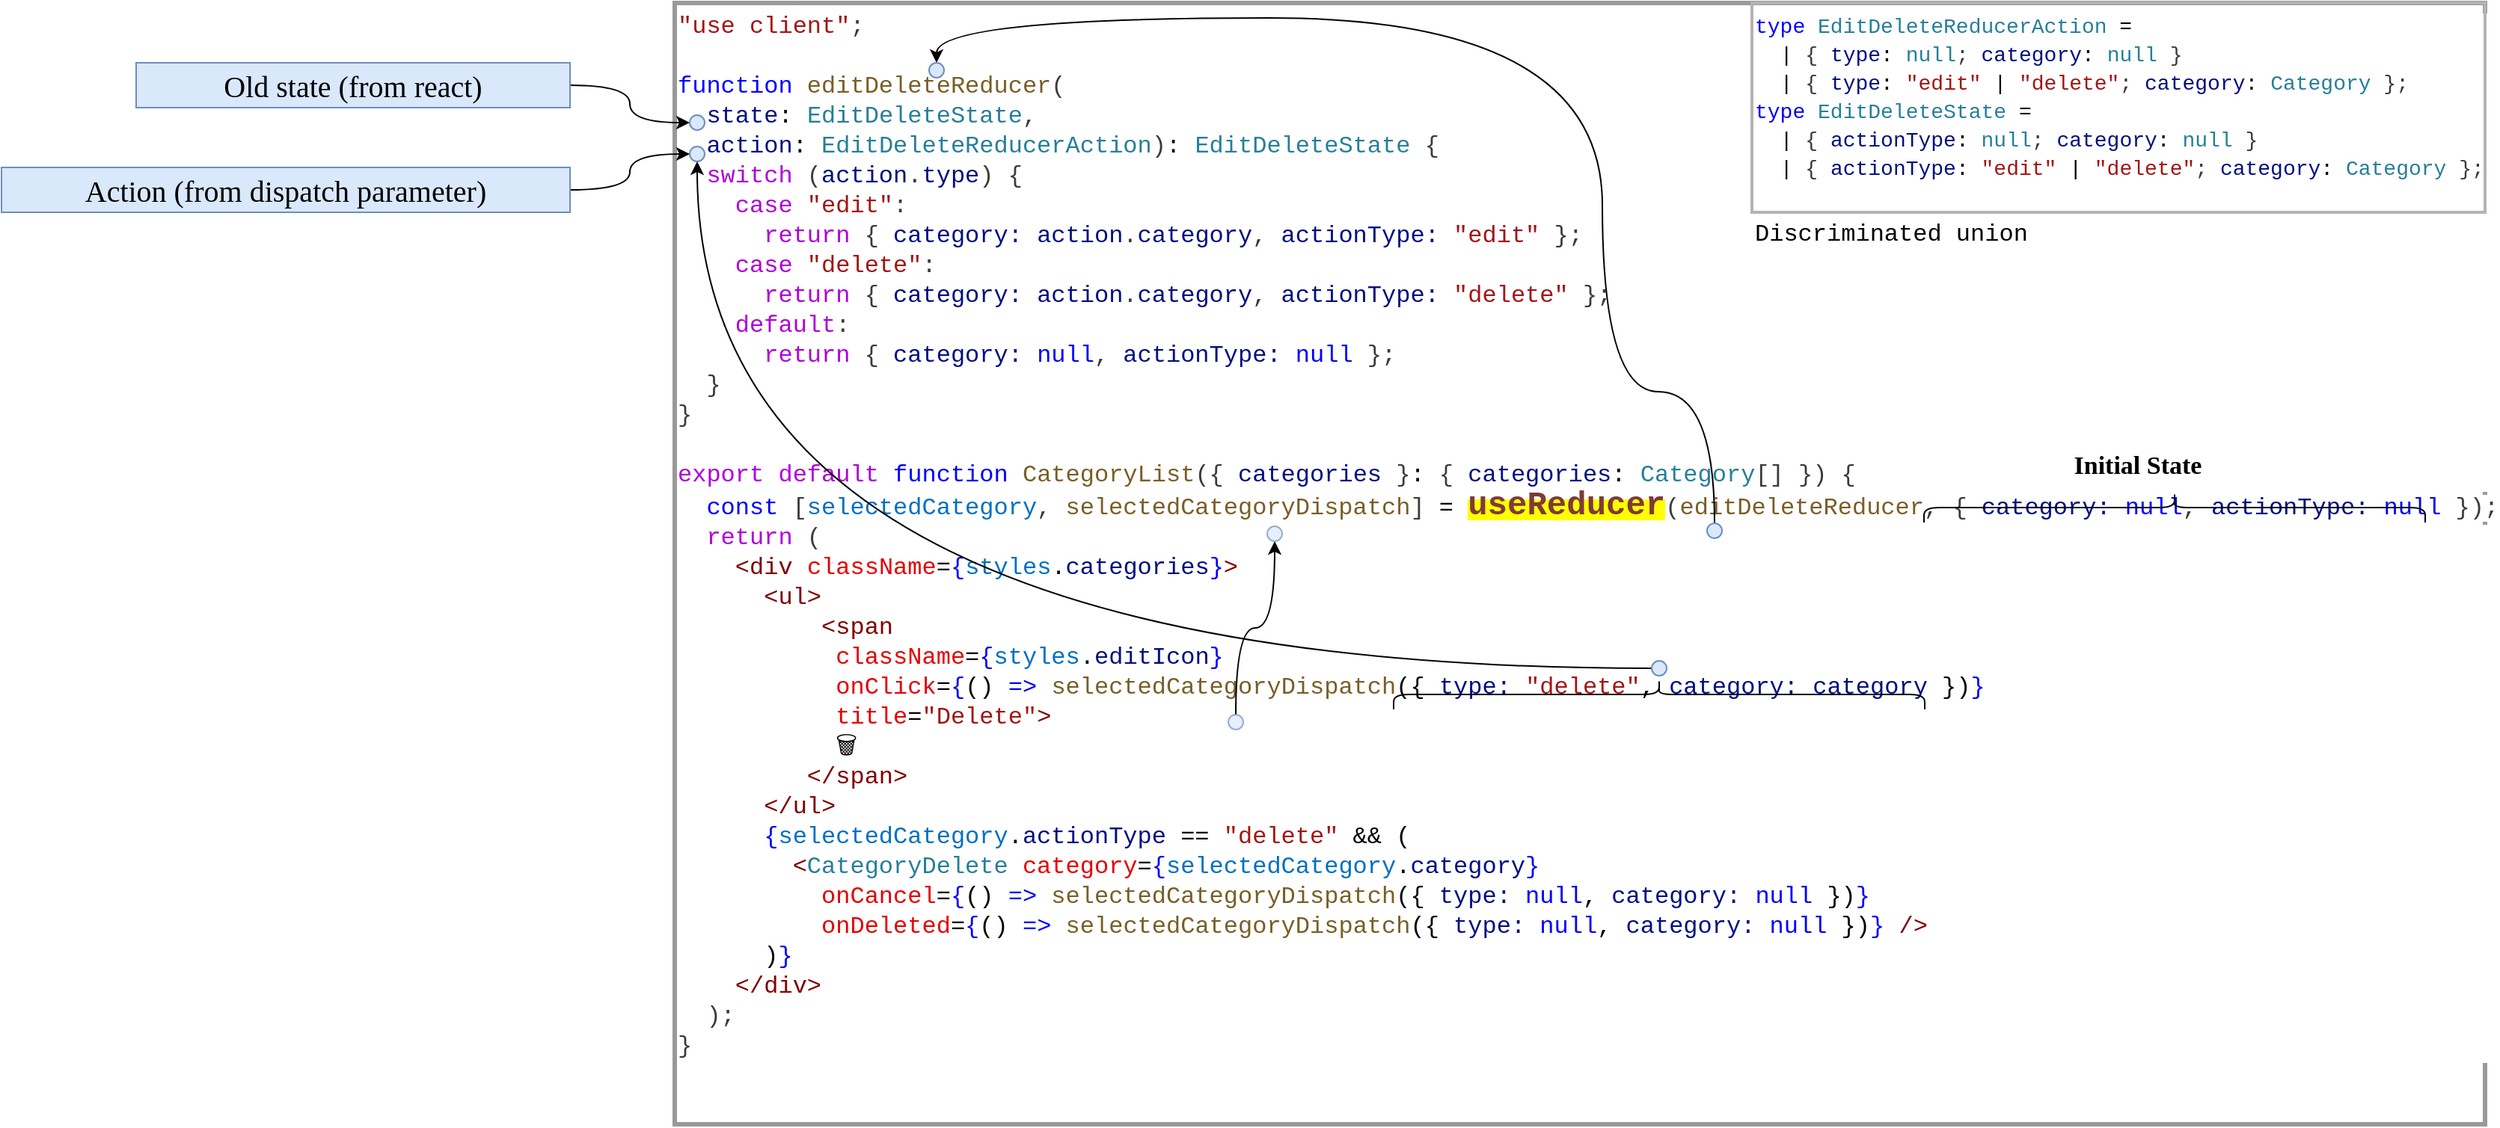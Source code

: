 <mxfile version="26.0.6">
  <diagram name="Seite-1" id="kGQ0F80vTl58nIOhBpZF">
    <mxGraphModel dx="1683" dy="444" grid="1" gridSize="10" guides="1" tooltips="1" connect="1" arrows="1" fold="1" page="1" pageScale="1" pageWidth="827" pageHeight="1169" math="0" shadow="0">
      <root>
        <mxCell id="0" />
        <mxCell id="1" parent="0" />
        <UserObject label="&lt;div style=&quot;font-family: &amp;quot;Cascadia Code&amp;quot;, Consolas, &amp;quot;Courier New&amp;quot;, monospace; line-height: 19px; white-space: pre;&quot;&gt;&lt;div style=&quot;background-color: light-dark(rgb(255, 255, 255), rgb(18, 18, 18)); color: light-dark(rgb(59, 59, 59), rgb(186, 186, 186)); font-weight: normal;&quot;&gt;&lt;font style=&quot;font-size: 16px;&quot;&gt;&lt;span style=&quot;color: rgb(163, 21, 21);&quot;&gt;&quot;use client&quot;&lt;/span&gt;&lt;span style=&quot;color: rgb(59, 59, 59);&quot;&gt;;&lt;/span&gt;&lt;/font&gt;&lt;/div&gt;&lt;div style=&quot;background-color: light-dark(rgb(255, 255, 255), rgb(18, 18, 18)); color: light-dark(rgb(59, 59, 59), rgb(186, 186, 186)); font-weight: normal;&quot;&gt;&lt;span style=&quot;background-color: light-dark(rgb(255, 255, 255), rgb(18, 18, 18)); color: rgb(0, 0, 255);&quot;&gt;&lt;font style=&quot;font-size: 16px;&quot;&gt;&lt;br&gt;&lt;/font&gt;&lt;/span&gt;&lt;/div&gt;&lt;div style=&quot;background-color: light-dark(rgb(255, 255, 255), rgb(18, 18, 18)); color: light-dark(rgb(59, 59, 59), rgb(186, 186, 186)); font-weight: normal;&quot;&gt;&lt;font style=&quot;font-size: 16px;&quot;&gt;&lt;span style=&quot;background-color: light-dark(rgb(255, 255, 255), rgb(18, 18, 18)); color: rgb(0, 0, 255);&quot;&gt;function&lt;/span&gt;&lt;span style=&quot;background-color: light-dark(rgb(255, 255, 255), rgb(18, 18, 18)); color: rgb(59, 59, 59);&quot;&gt; &lt;/span&gt;&lt;span style=&quot;background-color: light-dark(rgb(255, 255, 255), rgb(18, 18, 18)); color: rgb(121, 94, 38);&quot;&gt;editDeleteReducer&lt;/span&gt;&lt;span style=&quot;background-color: light-dark(rgb(255, 255, 255), rgb(18, 18, 18)); color: rgb(59, 59, 59);&quot;&gt;(&lt;/span&gt;&lt;/font&gt;&lt;/div&gt;&lt;div style=&quot;background-color: light-dark(rgb(255, 255, 255), rgb(18, 18, 18)); color: light-dark(rgb(59, 59, 59), rgb(186, 186, 186)); font-weight: normal;&quot;&gt;&lt;font style=&quot;font-size: 16px;&quot;&gt;&lt;span style=&quot;color: rgb(59, 59, 59);&quot;&gt;&amp;nbsp; &lt;/span&gt;&lt;span style=&quot;color: rgb(0, 16, 128);&quot;&gt;state&lt;/span&gt;&lt;span style=&quot;color: rgb(0, 0, 0);&quot;&gt;:&lt;/span&gt;&lt;span style=&quot;color: rgb(59, 59, 59);&quot;&gt; &lt;/span&gt;&lt;span style=&quot;color: rgb(38, 127, 153);&quot;&gt;EditDeleteState&lt;/span&gt;&lt;span style=&quot;color: rgb(59, 59, 59);&quot;&gt;,&lt;/span&gt;&lt;/font&gt;&lt;/div&gt;&lt;div style=&quot;background-color: light-dark(rgb(255, 255, 255), rgb(18, 18, 18)); color: light-dark(rgb(59, 59, 59), rgb(186, 186, 186)); font-weight: normal;&quot;&gt;&lt;font style=&quot;font-size: 16px;&quot;&gt;&lt;span style=&quot;color: rgb(59, 59, 59);&quot;&gt;&amp;nbsp; &lt;/span&gt;&lt;span style=&quot;color: rgb(0, 16, 128);&quot;&gt;action&lt;/span&gt;&lt;span style=&quot;color: rgb(0, 0, 0);&quot;&gt;:&lt;/span&gt;&lt;span style=&quot;color: rgb(59, 59, 59);&quot;&gt; &lt;/span&gt;&lt;span style=&quot;color: rgb(38, 127, 153);&quot;&gt;EditDeleteReducerAction&lt;/span&gt;&lt;span style=&quot;color: rgb(59, 59, 59);&quot;&gt;)&lt;/span&gt;&lt;span style=&quot;color: rgb(0, 0, 0);&quot;&gt;:&lt;/span&gt;&lt;span style=&quot;color: rgb(59, 59, 59);&quot;&gt; &lt;/span&gt;&lt;span style=&quot;color: rgb(38, 127, 153);&quot;&gt;EditDeleteState&lt;/span&gt;&lt;span style=&quot;color: rgb(59, 59, 59);&quot;&gt; {&lt;/span&gt;&lt;/font&gt;&lt;/div&gt;&lt;div style=&quot;background-color: light-dark(rgb(255, 255, 255), rgb(18, 18, 18)); color: light-dark(rgb(59, 59, 59), rgb(186, 186, 186)); font-weight: normal;&quot;&gt;&lt;font style=&quot;font-size: 16px;&quot;&gt;&lt;span style=&quot;color: rgb(59, 59, 59);&quot;&gt;&amp;nbsp; &lt;/span&gt;&lt;span style=&quot;color: rgb(175, 0, 219);&quot;&gt;switch&lt;/span&gt;&lt;span style=&quot;color: rgb(59, 59, 59);&quot;&gt; (&lt;/span&gt;&lt;span style=&quot;color: rgb(0, 16, 128);&quot;&gt;action&lt;/span&gt;&lt;span style=&quot;color: rgb(59, 59, 59);&quot;&gt;.&lt;/span&gt;&lt;span style=&quot;color: rgb(0, 16, 128);&quot;&gt;type&lt;/span&gt;&lt;span style=&quot;color: rgb(59, 59, 59);&quot;&gt;) {&lt;/span&gt;&lt;/font&gt;&lt;/div&gt;&lt;div style=&quot;background-color: light-dark(rgb(255, 255, 255), rgb(18, 18, 18)); color: light-dark(rgb(59, 59, 59), rgb(186, 186, 186)); font-weight: normal;&quot;&gt;&lt;font style=&quot;font-size: 16px;&quot;&gt;&lt;span style=&quot;color: rgb(59, 59, 59);&quot;&gt;&amp;nbsp; &amp;nbsp; &lt;/span&gt;&lt;span style=&quot;color: rgb(175, 0, 219);&quot;&gt;case&lt;/span&gt;&lt;span style=&quot;color: rgb(59, 59, 59);&quot;&gt; &lt;/span&gt;&lt;span style=&quot;color: rgb(163, 21, 21);&quot;&gt;&quot;edit&quot;&lt;/span&gt;&lt;span style=&quot;color: rgb(59, 59, 59);&quot;&gt;:&lt;/span&gt;&lt;/font&gt;&lt;/div&gt;&lt;div style=&quot;background-color: light-dark(rgb(255, 255, 255), rgb(18, 18, 18)); color: light-dark(rgb(59, 59, 59), rgb(186, 186, 186)); font-weight: normal;&quot;&gt;&lt;font style=&quot;font-size: 16px;&quot;&gt;&lt;span style=&quot;color: rgb(59, 59, 59);&quot;&gt;&amp;nbsp; &amp;nbsp; &amp;nbsp; &lt;/span&gt;&lt;span style=&quot;color: rgb(175, 0, 219);&quot;&gt;return&lt;/span&gt;&lt;span style=&quot;color: rgb(59, 59, 59);&quot;&gt; { &lt;/span&gt;&lt;span style=&quot;color: rgb(0, 16, 128);&quot;&gt;category&lt;/span&gt;&lt;span style=&quot;color: rgb(0, 16, 128);&quot;&gt;:&lt;/span&gt;&lt;span style=&quot;color: rgb(59, 59, 59);&quot;&gt; &lt;/span&gt;&lt;span style=&quot;color: rgb(0, 16, 128);&quot;&gt;action&lt;/span&gt;&lt;span style=&quot;color: rgb(59, 59, 59);&quot;&gt;.&lt;/span&gt;&lt;span style=&quot;color: rgb(0, 16, 128);&quot;&gt;category&lt;/span&gt;&lt;span style=&quot;color: rgb(59, 59, 59);&quot;&gt;, &lt;/span&gt;&lt;span style=&quot;color: rgb(0, 16, 128);&quot;&gt;actionType&lt;/span&gt;&lt;span style=&quot;color: rgb(0, 16, 128);&quot;&gt;:&lt;/span&gt;&lt;span style=&quot;color: rgb(59, 59, 59);&quot;&gt; &lt;/span&gt;&lt;span style=&quot;color: rgb(163, 21, 21);&quot;&gt;&quot;edit&quot;&lt;/span&gt;&lt;span style=&quot;color: rgb(59, 59, 59);&quot;&gt; };&lt;/span&gt;&lt;/font&gt;&lt;/div&gt;&lt;div style=&quot;background-color: light-dark(rgb(255, 255, 255), rgb(18, 18, 18)); color: light-dark(rgb(59, 59, 59), rgb(186, 186, 186)); font-weight: normal;&quot;&gt;&lt;font style=&quot;font-size: 16px;&quot;&gt;&lt;span style=&quot;color: rgb(59, 59, 59);&quot;&gt;&amp;nbsp; &amp;nbsp; &lt;/span&gt;&lt;span style=&quot;color: rgb(175, 0, 219);&quot;&gt;case&lt;/span&gt;&lt;span style=&quot;color: rgb(59, 59, 59);&quot;&gt; &lt;/span&gt;&lt;span style=&quot;color: rgb(163, 21, 21);&quot;&gt;&quot;delete&quot;&lt;/span&gt;&lt;span style=&quot;color: rgb(59, 59, 59);&quot;&gt;:&lt;/span&gt;&lt;/font&gt;&lt;/div&gt;&lt;div style=&quot;background-color: light-dark(rgb(255, 255, 255), rgb(18, 18, 18)); color: light-dark(rgb(59, 59, 59), rgb(186, 186, 186)); font-weight: normal;&quot;&gt;&lt;font style=&quot;font-size: 16px;&quot;&gt;&lt;span style=&quot;color: rgb(59, 59, 59);&quot;&gt;&amp;nbsp; &amp;nbsp; &amp;nbsp; &lt;/span&gt;&lt;span style=&quot;color: rgb(175, 0, 219);&quot;&gt;return&lt;/span&gt;&lt;span style=&quot;color: rgb(59, 59, 59);&quot;&gt; { &lt;/span&gt;&lt;span style=&quot;color: rgb(0, 16, 128);&quot;&gt;category&lt;/span&gt;&lt;span style=&quot;color: rgb(0, 16, 128);&quot;&gt;:&lt;/span&gt;&lt;span style=&quot;color: rgb(59, 59, 59);&quot;&gt; &lt;/span&gt;&lt;span style=&quot;color: rgb(0, 16, 128);&quot;&gt;action&lt;/span&gt;&lt;span style=&quot;color: rgb(59, 59, 59);&quot;&gt;.&lt;/span&gt;&lt;span style=&quot;color: rgb(0, 16, 128);&quot;&gt;category&lt;/span&gt;&lt;span style=&quot;color: rgb(59, 59, 59);&quot;&gt;, &lt;/span&gt;&lt;span style=&quot;color: rgb(0, 16, 128);&quot;&gt;actionType&lt;/span&gt;&lt;span style=&quot;color: rgb(0, 16, 128);&quot;&gt;:&lt;/span&gt;&lt;span style=&quot;color: rgb(59, 59, 59);&quot;&gt; &lt;/span&gt;&lt;span style=&quot;color: rgb(163, 21, 21);&quot;&gt;&quot;delete&quot;&lt;/span&gt;&lt;span style=&quot;color: rgb(59, 59, 59);&quot;&gt; };&lt;/span&gt;&lt;/font&gt;&lt;/div&gt;&lt;div style=&quot;background-color: light-dark(rgb(255, 255, 255), rgb(18, 18, 18)); color: light-dark(rgb(59, 59, 59), rgb(186, 186, 186)); font-weight: normal;&quot;&gt;&lt;font style=&quot;font-size: 16px;&quot;&gt;&lt;span style=&quot;color: rgb(59, 59, 59);&quot;&gt;&amp;nbsp; &amp;nbsp; &lt;/span&gt;&lt;span style=&quot;color: rgb(175, 0, 219);&quot;&gt;default&lt;/span&gt;&lt;span style=&quot;color: rgb(59, 59, 59);&quot;&gt;:&lt;/span&gt;&lt;/font&gt;&lt;/div&gt;&lt;div style=&quot;background-color: light-dark(rgb(255, 255, 255), rgb(18, 18, 18)); color: light-dark(rgb(59, 59, 59), rgb(186, 186, 186)); font-weight: normal;&quot;&gt;&lt;font style=&quot;font-size: 16px;&quot;&gt;&lt;span style=&quot;color: rgb(59, 59, 59);&quot;&gt;&amp;nbsp; &amp;nbsp; &amp;nbsp; &lt;/span&gt;&lt;span style=&quot;color: rgb(175, 0, 219);&quot;&gt;return&lt;/span&gt;&lt;span style=&quot;color: rgb(59, 59, 59);&quot;&gt; { &lt;/span&gt;&lt;span style=&quot;color: rgb(0, 16, 128);&quot;&gt;category&lt;/span&gt;&lt;span style=&quot;color: rgb(0, 16, 128);&quot;&gt;:&lt;/span&gt;&lt;span style=&quot;color: rgb(59, 59, 59);&quot;&gt; &lt;/span&gt;&lt;span style=&quot;color: rgb(0, 0, 255);&quot;&gt;null&lt;/span&gt;&lt;span style=&quot;color: rgb(59, 59, 59);&quot;&gt;, &lt;/span&gt;&lt;span style=&quot;color: rgb(0, 16, 128);&quot;&gt;actionType&lt;/span&gt;&lt;span style=&quot;color: rgb(0, 16, 128);&quot;&gt;:&lt;/span&gt;&lt;span style=&quot;color: rgb(59, 59, 59);&quot;&gt; &lt;/span&gt;&lt;span style=&quot;color: rgb(0, 0, 255);&quot;&gt;null&lt;/span&gt;&lt;span style=&quot;color: rgb(59, 59, 59);&quot;&gt; };&lt;/span&gt;&lt;/font&gt;&lt;/div&gt;&lt;div style=&quot;background-color: light-dark(rgb(255, 255, 255), rgb(18, 18, 18)); color: light-dark(rgb(59, 59, 59), rgb(186, 186, 186)); font-weight: normal;&quot;&gt;&lt;span style=&quot;color: rgb(59, 59, 59);&quot;&gt;&lt;font style=&quot;font-size: 16px;&quot;&gt;&amp;nbsp; }&lt;/font&gt;&lt;/span&gt;&lt;/div&gt;&lt;div style=&quot;background-color: light-dark(rgb(255, 255, 255), rgb(18, 18, 18)); color: light-dark(rgb(59, 59, 59), rgb(186, 186, 186)); font-weight: normal;&quot;&gt;&lt;span style=&quot;color: rgb(59, 59, 59);&quot;&gt;&lt;font style=&quot;font-size: 16px;&quot;&gt;}&lt;/font&gt;&lt;/span&gt;&lt;/div&gt;&lt;div style=&quot;background-color: light-dark(rgb(255, 255, 255), rgb(18, 18, 18)); color: light-dark(rgb(59, 59, 59), rgb(186, 186, 186)); font-weight: normal;&quot;&gt;&lt;span style=&quot;color: rgb(175, 0, 219);&quot;&gt;&lt;font style=&quot;font-size: 16px;&quot;&gt;&lt;br&gt;&lt;/font&gt;&lt;/span&gt;&lt;/div&gt;&lt;div style=&quot;background-color: light-dark(rgb(255, 255, 255), rgb(18, 18, 18)); color: light-dark(rgb(59, 59, 59), rgb(186, 186, 186)); font-weight: normal;&quot;&gt;&lt;font style=&quot;font-size: 16px;&quot;&gt;&lt;span style=&quot;color: rgb(175, 0, 219);&quot;&gt;export&lt;/span&gt;&lt;span style=&quot;color: rgb(59, 59, 59);&quot;&gt; &lt;/span&gt;&lt;span style=&quot;color: rgb(175, 0, 219);&quot;&gt;default&lt;/span&gt;&lt;span style=&quot;color: rgb(59, 59, 59);&quot;&gt; &lt;/span&gt;&lt;span style=&quot;color: rgb(0, 0, 255);&quot;&gt;function&lt;/span&gt;&lt;span style=&quot;color: rgb(59, 59, 59);&quot;&gt; &lt;/span&gt;&lt;span style=&quot;color: rgb(121, 94, 38);&quot;&gt;CategoryList&lt;/span&gt;&lt;span style=&quot;color: rgb(59, 59, 59);&quot;&gt;({ &lt;/span&gt;&lt;span style=&quot;color: rgb(0, 16, 128);&quot;&gt;categories&lt;/span&gt;&lt;span style=&quot;color: rgb(59, 59, 59);&quot;&gt; }&lt;/span&gt;&lt;span style=&quot;color: rgb(0, 0, 0);&quot;&gt;:&lt;/span&gt;&lt;span style=&quot;color: rgb(59, 59, 59);&quot;&gt; { &lt;/span&gt;&lt;span style=&quot;color: rgb(0, 16, 128);&quot;&gt;categories&lt;/span&gt;&lt;span style=&quot;color: rgb(0, 0, 0);&quot;&gt;:&lt;/span&gt;&lt;span style=&quot;color: rgb(59, 59, 59);&quot;&gt; &lt;/span&gt;&lt;span style=&quot;color: rgb(38, 127, 153);&quot;&gt;Category&lt;/span&gt;&lt;span style=&quot;color: rgb(59, 59, 59);&quot;&gt;[] }) {&lt;/span&gt;&lt;/font&gt;&lt;/div&gt;&lt;div style=&quot;&quot;&gt;&lt;font style=&quot;&quot;&gt;&lt;span style=&quot;background-color: light-dark(rgb(255, 255, 255), rgb(18, 18, 18)); color: rgb(59, 59, 59); font-size: 16px; font-weight: normal;&quot;&gt;&amp;nbsp; &lt;/span&gt;&lt;span style=&quot;background-color: light-dark(rgb(255, 255, 255), rgb(18, 18, 18)); color: rgb(0, 0, 255); font-size: 16px; font-weight: normal;&quot;&gt;const&lt;/span&gt;&lt;span style=&quot;background-color: light-dark(rgb(255, 255, 255), rgb(18, 18, 18)); color: rgb(59, 59, 59); font-size: 16px; font-weight: normal;&quot;&gt; [&lt;/span&gt;&lt;span style=&quot;background-color: light-dark(rgb(255, 255, 255), rgb(18, 18, 18)); color: rgb(0, 112, 193); font-size: 16px; font-weight: normal;&quot;&gt;selectedCategory&lt;/span&gt;&lt;span style=&quot;background-color: light-dark(rgb(255, 255, 255), rgb(18, 18, 18)); color: rgb(59, 59, 59); font-size: 16px; font-weight: normal;&quot;&gt;, &lt;/span&gt;&lt;span style=&quot;background-color: light-dark(rgb(255, 255, 255), rgb(18, 18, 18)); color: rgb(121, 94, 38); font-size: 16px; font-weight: normal;&quot;&gt;selectedCategoryDispatch&lt;/span&gt;&lt;span style=&quot;background-color: light-dark(rgb(255, 255, 255), rgb(18, 18, 18)); color: rgb(59, 59, 59); font-size: 16px; font-weight: normal;&quot;&gt;] &lt;/span&gt;&lt;span style=&quot;background-color: light-dark(rgb(255, 255, 255), rgb(18, 18, 18)); color: rgb(0, 0, 0); font-size: 16px; font-weight: normal;&quot;&gt;=&lt;/span&gt;&lt;span style=&quot;background-color: light-dark(rgb(255, 255, 255), rgb(18, 18, 18)); color: rgb(59, 59, 59); font-size: 16px; font-weight: normal;&quot;&gt; &lt;/span&gt;&lt;span style=&quot;background-color: light-dark(rgb(255, 255, 0), rgb(18, 18, 18));&quot;&gt;&lt;b style=&quot;&quot;&gt;&lt;font style=&quot;font-size: 22px; color: light-dark(rgb(126, 58, 58), rgb(255, 144, 144));&quot;&gt;useReducer&lt;/font&gt;&lt;/b&gt;&lt;/span&gt;&lt;span style=&quot;background-color: light-dark(rgb(255, 255, 255), rgb(18, 18, 18)); color: rgb(59, 59, 59); font-size: 16px; font-weight: normal;&quot;&gt;(&lt;/span&gt;&lt;span style=&quot;background-color: light-dark(rgb(255, 255, 255), rgb(18, 18, 18)); color: rgb(121, 94, 38); font-size: 16px; font-weight: normal;&quot;&gt;editDeleteReducer&lt;/span&gt;&lt;span style=&quot;background-color: light-dark(rgb(255, 255, 255), rgb(18, 18, 18)); color: rgb(59, 59, 59); font-size: 16px; font-weight: normal;&quot;&gt;, { &lt;/span&gt;&lt;span style=&quot;background-color: light-dark(rgb(255, 255, 255), rgb(18, 18, 18)); color: rgb(0, 16, 128); font-size: 16px; font-weight: normal;&quot;&gt;category&lt;/span&gt;&lt;span style=&quot;background-color: light-dark(rgb(255, 255, 255), rgb(18, 18, 18)); color: rgb(0, 16, 128); font-size: 16px; font-weight: normal;&quot;&gt;:&lt;/span&gt;&lt;span style=&quot;background-color: light-dark(rgb(255, 255, 255), rgb(18, 18, 18)); color: rgb(59, 59, 59); font-size: 16px; font-weight: normal;&quot;&gt; &lt;/span&gt;&lt;span style=&quot;background-color: light-dark(rgb(255, 255, 255), rgb(18, 18, 18)); color: rgb(0, 0, 255); font-size: 16px; font-weight: normal;&quot;&gt;null&lt;/span&gt;&lt;span style=&quot;background-color: light-dark(rgb(255, 255, 255), rgb(18, 18, 18)); color: rgb(59, 59, 59); font-size: 16px; font-weight: normal;&quot;&gt;, &lt;/span&gt;&lt;span style=&quot;background-color: light-dark(rgb(255, 255, 255), rgb(18, 18, 18)); color: rgb(0, 16, 128); font-size: 16px; font-weight: normal;&quot;&gt;actionType&lt;/span&gt;&lt;span style=&quot;background-color: light-dark(rgb(255, 255, 255), rgb(18, 18, 18)); color: rgb(0, 16, 128); font-size: 16px; font-weight: normal;&quot;&gt;:&lt;/span&gt;&lt;span style=&quot;background-color: light-dark(rgb(255, 255, 255), rgb(18, 18, 18)); color: rgb(59, 59, 59); font-size: 16px; font-weight: normal;&quot;&gt; &lt;/span&gt;&lt;span style=&quot;background-color: light-dark(rgb(255, 255, 255), rgb(18, 18, 18)); color: rgb(0, 0, 255); font-size: 16px; font-weight: normal;&quot;&gt;null&lt;/span&gt;&lt;span style=&quot;background-color: light-dark(rgb(255, 255, 255), rgb(18, 18, 18)); color: rgb(59, 59, 59); font-size: 16px; font-weight: normal;&quot;&gt; });&lt;/span&gt;&lt;/font&gt;&lt;/div&gt;&lt;div style=&quot;background-color: light-dark(rgb(255, 255, 255), rgb(18, 18, 18)); color: light-dark(rgb(59, 59, 59), rgb(186, 186, 186)); font-weight: normal;&quot;&gt;&lt;font style=&quot;font-size: 16px;&quot;&gt;&lt;span style=&quot;background-color: light-dark(rgb(255, 255, 255), rgb(18, 18, 18)); color: rgb(59, 59, 59);&quot;&gt;&amp;nbsp; &lt;/span&gt;&lt;span style=&quot;background-color: light-dark(rgb(255, 255, 255), rgb(18, 18, 18)); color: rgb(175, 0, 219);&quot;&gt;return&lt;/span&gt;&lt;span style=&quot;background-color: light-dark(rgb(255, 255, 255), rgb(18, 18, 18)); color: rgb(59, 59, 59);&quot;&gt; (&lt;/span&gt;&lt;/font&gt;&lt;/div&gt;&lt;div style=&quot;background-color: light-dark(rgb(255, 255, 255), rgb(18, 18, 18)); color: light-dark(rgb(59, 59, 59), rgb(186, 186, 186)); font-weight: normal;&quot;&gt;&lt;font style=&quot;font-size: 16px;&quot;&gt;&lt;span style=&quot;color: rgb(59, 59, 59);&quot;&gt;&amp;nbsp; &amp;nbsp; &lt;/span&gt;&lt;span style=&quot;color: rgb(128, 0, 0);&quot;&gt;&amp;lt;&lt;/span&gt;&lt;span style=&quot;color: rgb(128, 0, 0);&quot;&gt;div&lt;/span&gt;&lt;span style=&quot;color: rgb(59, 59, 59);&quot;&gt; &lt;/span&gt;&lt;span style=&quot;color: rgb(229, 0, 0);&quot;&gt;className&lt;/span&gt;&lt;span style=&quot;color: rgb(0, 0, 0);&quot;&gt;=&lt;/span&gt;&lt;span style=&quot;color: rgb(0, 0, 255);&quot;&gt;{&lt;/span&gt;&lt;span style=&quot;color: rgb(0, 112, 193);&quot;&gt;styles&lt;/span&gt;&lt;span style=&quot;color: rgb(0, 0, 0);&quot;&gt;.&lt;/span&gt;&lt;span style=&quot;color: rgb(0, 16, 128);&quot;&gt;categories&lt;/span&gt;&lt;span style=&quot;color: rgb(0, 0, 255);&quot;&gt;}&lt;/span&gt;&lt;span style=&quot;color: rgb(128, 0, 0);&quot;&gt;&amp;gt;&lt;/span&gt;&lt;/font&gt;&lt;/div&gt;&lt;div style=&quot;background-color: light-dark(rgb(255, 255, 255), rgb(18, 18, 18)); color: light-dark(rgb(59, 59, 59), rgb(186, 186, 186)); font-weight: normal;&quot;&gt;&lt;font style=&quot;font-size: 16px;&quot;&gt;&lt;span style=&quot;color: rgb(59, 59, 59);&quot;&gt;&amp;nbsp; &amp;nbsp; &amp;nbsp; &lt;/span&gt;&lt;span style=&quot;color: rgb(128, 0, 0);&quot;&gt;&amp;lt;&lt;/span&gt;&lt;span style=&quot;color: rgb(128, 0, 0);&quot;&gt;ul&lt;/span&gt;&lt;span style=&quot;color: rgb(128, 0, 0);&quot;&gt;&amp;gt;&lt;/span&gt;&lt;/font&gt;&lt;/div&gt;&lt;div style=&quot;background-color: light-dark(rgb(255, 255, 255), rgb(18, 18, 18)); color: light-dark(rgb(59, 59, 59), rgb(186, 186, 186)); font-weight: normal;&quot;&gt;&lt;font style=&quot;font-size: 16px;&quot;&gt;&lt;span style=&quot;background-color: light-dark(rgb(255, 255, 255), rgb(18, 18, 18)); color: rgb(0, 0, 0);&quot;&gt;&amp;nbsp; &amp;nbsp; &amp;nbsp;   &amp;nbsp; &lt;/span&gt;&lt;span style=&quot;background-color: light-dark(rgb(255, 255, 255), rgb(18, 18, 18)); color: rgb(128, 0, 0);&quot;&gt;&amp;lt;&lt;/span&gt;&lt;span style=&quot;background-color: light-dark(rgb(255, 255, 255), rgb(18, 18, 18)); color: rgb(128, 0, 0);&quot;&gt;span&lt;/span&gt;&lt;/font&gt;&lt;/div&gt;&lt;div style=&quot;background-color: light-dark(rgb(255, 255, 255), rgb(18, 18, 18)); color: light-dark(rgb(59, 59, 59), rgb(186, 186, 186)); font-weight: normal;&quot;&gt;&lt;font style=&quot;font-size: 16px;&quot;&gt;&lt;span style=&quot;color: rgb(0, 0, 0);&quot;&gt;&amp;nbsp; &amp;nbsp; &amp;nbsp; &amp;nbsp;&amp;nbsp; &amp;nbsp; &lt;/span&gt;&lt;span style=&quot;color: rgb(229, 0, 0);&quot;&gt;className&lt;/span&gt;&lt;span style=&quot;color: rgb(0, 0, 0);&quot;&gt;=&lt;/span&gt;&lt;span style=&quot;color: rgb(0, 0, 255);&quot;&gt;{&lt;/span&gt;&lt;span style=&quot;color: rgb(0, 112, 193);&quot;&gt;styles&lt;/span&gt;&lt;span style=&quot;color: rgb(0, 0, 0);&quot;&gt;.&lt;/span&gt;&lt;span style=&quot;color: rgb(0, 16, 128);&quot;&gt;editIcon&lt;/span&gt;&lt;span style=&quot;color: rgb(0, 0, 255);&quot;&gt;}&lt;/span&gt;&lt;/font&gt;&lt;/div&gt;&lt;div style=&quot;background-color: light-dark(rgb(255, 255, 255), rgb(18, 18, 18)); color: light-dark(rgb(59, 59, 59), rgb(186, 186, 186)); font-weight: normal;&quot;&gt;&lt;font style=&quot;font-size: 16px;&quot;&gt;&lt;span style=&quot;color: rgb(0, 0, 0);&quot;&gt;&amp;nbsp; &amp;nbsp; &amp;nbsp; &amp;nbsp;&amp;nbsp; &amp;nbsp; &lt;/span&gt;&lt;span style=&quot;color: rgb(229, 0, 0);&quot;&gt;onClick&lt;/span&gt;&lt;span style=&quot;color: rgb(0, 0, 0);&quot;&gt;=&lt;/span&gt;&lt;span style=&quot;color: rgb(0, 0, 255);&quot;&gt;{&lt;/span&gt;&lt;span style=&quot;color: rgb(0, 0, 0);&quot;&gt;() &lt;/span&gt;&lt;span style=&quot;color: rgb(0, 0, 255);&quot;&gt;=&amp;gt;&lt;/span&gt;&lt;span style=&quot;color: rgb(0, 0, 0);&quot;&gt; &lt;/span&gt;&lt;span style=&quot;color: rgb(121, 94, 38);&quot;&gt;selectedCategoryDispatch&lt;/span&gt;&lt;span style=&quot;color: rgb(0, 0, 0);&quot;&gt;({ &lt;/span&gt;&lt;span style=&quot;color: rgb(0, 16, 128);&quot;&gt;type&lt;/span&gt;&lt;span style=&quot;color: rgb(0, 16, 128);&quot;&gt;:&lt;/span&gt;&lt;span style=&quot;color: rgb(0, 0, 0);&quot;&gt; &lt;/span&gt;&lt;span style=&quot;color: rgb(163, 21, 21);&quot;&gt;&quot;delete&quot;&lt;/span&gt;&lt;span style=&quot;color: rgb(0, 0, 0);&quot;&gt;, &lt;/span&gt;&lt;span style=&quot;color: rgb(0, 16, 128);&quot;&gt;category&lt;/span&gt;&lt;span style=&quot;color: rgb(0, 16, 128);&quot;&gt;:&lt;/span&gt;&lt;span style=&quot;color: rgb(0, 0, 0);&quot;&gt; &lt;/span&gt;&lt;span style=&quot;color: rgb(0, 16, 128);&quot;&gt;category&lt;/span&gt;&lt;span style=&quot;color: rgb(0, 0, 0);&quot;&gt; })&lt;/span&gt;&lt;span style=&quot;color: rgb(0, 0, 255);&quot;&gt;}&lt;/span&gt;&lt;/font&gt;&lt;/div&gt;&lt;div style=&quot;background-color: light-dark(rgb(255, 255, 255), rgb(18, 18, 18)); color: light-dark(rgb(59, 59, 59), rgb(186, 186, 186)); font-weight: normal;&quot;&gt;&lt;font style=&quot;font-size: 16px;&quot;&gt;&lt;span style=&quot;color: rgb(0, 0, 0);&quot;&gt;&amp;nbsp; &amp;nbsp; &amp;nbsp; &amp;nbsp;&amp;nbsp; &amp;nbsp; &lt;/span&gt;&lt;span style=&quot;color: rgb(229, 0, 0);&quot;&gt;title&lt;/span&gt;&lt;span style=&quot;color: rgb(0, 0, 0);&quot;&gt;=&lt;/span&gt;&lt;span style=&quot;color: rgb(163, 21, 21);&quot;&gt;&quot;Delete&quot;&lt;/span&gt;&lt;span style=&quot;background-color: light-dark(rgb(255, 255, 255), rgb(18, 18, 18)); color: rgb(128, 0, 0);&quot;&gt;&amp;gt;&lt;/span&gt;&lt;/font&gt;&lt;/div&gt;&lt;div style=&quot;background-color: light-dark(rgb(255, 255, 255), rgb(18, 18, 18)); color: light-dark(rgb(59, 59, 59), rgb(186, 186, 186)); font-weight: normal;&quot;&gt;&lt;span style=&quot;color: rgb(0, 0, 0);&quot;&gt;&lt;font style=&quot;font-size: 16px;&quot;&gt;&amp;nbsp; &amp;nbsp; &amp;nbsp; &amp;nbsp;&amp;nbsp; &amp;nbsp; 🗑️&lt;/font&gt;&lt;/span&gt;&lt;/div&gt;&lt;div style=&quot;background-color: light-dark(rgb(255, 255, 255), rgb(18, 18, 18)); color: light-dark(rgb(59, 59, 59), rgb(186, 186, 186)); font-weight: normal;&quot;&gt;&lt;font style=&quot;font-size: 16px;&quot;&gt;&lt;span style=&quot;color: rgb(0, 0, 0);&quot;&gt;&amp;nbsp; &amp;nbsp; &amp;nbsp; &amp;nbsp;&amp;nbsp; &lt;/span&gt;&lt;span style=&quot;color: rgb(128, 0, 0);&quot;&gt;&amp;lt;/&lt;/span&gt;&lt;span style=&quot;color: rgb(128, 0, 0);&quot;&gt;span&lt;/span&gt;&lt;span style=&quot;color: rgb(128, 0, 0);&quot;&gt;&amp;gt;&lt;/span&gt;&lt;/font&gt;&lt;/div&gt;&lt;div style=&quot;background-color: light-dark(rgb(255, 255, 255), rgb(18, 18, 18)); color: light-dark(rgb(59, 59, 59), rgb(186, 186, 186)); font-weight: normal;&quot;&gt;&lt;font style=&quot;font-size: 16px;&quot;&gt;&lt;span style=&quot;background-color: light-dark(rgb(255, 255, 255), rgb(18, 18, 18)); color: rgb(59, 59, 59);&quot;&gt;&amp;nbsp; &amp;nbsp; &amp;nbsp; &lt;/span&gt;&lt;span style=&quot;background-color: light-dark(rgb(255, 255, 255), rgb(18, 18, 18)); color: rgb(128, 0, 0);&quot;&gt;&amp;lt;/&lt;/span&gt;&lt;span style=&quot;background-color: light-dark(rgb(255, 255, 255), rgb(18, 18, 18)); color: rgb(128, 0, 0);&quot;&gt;ul&lt;/span&gt;&lt;span style=&quot;background-color: light-dark(rgb(255, 255, 255), rgb(18, 18, 18)); color: rgb(128, 0, 0);&quot;&gt;&amp;gt;&lt;/span&gt;&lt;/font&gt;&lt;/div&gt;&lt;div style=&quot;background-color: light-dark(rgb(255, 255, 255), rgb(18, 18, 18)); color: light-dark(rgb(59, 59, 59), rgb(186, 186, 186)); font-weight: normal;&quot;&gt;&lt;font style=&quot;font-size: 16px;&quot;&gt;&lt;span style=&quot;color: rgb(59, 59, 59);&quot;&gt;&amp;nbsp; &amp;nbsp; &amp;nbsp; &lt;/span&gt;&lt;span style=&quot;color: rgb(0, 0, 255);&quot;&gt;{&lt;/span&gt;&lt;span style=&quot;color: rgb(0, 112, 193);&quot;&gt;selectedCategory&lt;/span&gt;&lt;span style=&quot;color: rgb(0, 0, 0);&quot;&gt;.&lt;/span&gt;&lt;span style=&quot;color: rgb(0, 16, 128);&quot;&gt;actionType&lt;/span&gt;&lt;span style=&quot;color: rgb(0, 0, 0);&quot;&gt; == &lt;/span&gt;&lt;span style=&quot;color: rgb(163, 21, 21);&quot;&gt;&quot;delete&quot;&lt;/span&gt;&lt;span style=&quot;color: rgb(0, 0, 0);&quot;&gt; &amp;amp;&amp;amp; (&lt;/span&gt;&lt;/font&gt;&lt;/div&gt;&lt;div style=&quot;background-color: light-dark(rgb(255, 255, 255), rgb(18, 18, 18)); color: light-dark(rgb(59, 59, 59), rgb(186, 186, 186)); font-weight: normal;&quot;&gt;&lt;font style=&quot;font-size: 16px;&quot;&gt;&lt;span style=&quot;color: rgb(0, 0, 0);&quot;&gt;&amp;nbsp; &amp;nbsp; &amp;nbsp; &amp;nbsp; &lt;/span&gt;&lt;span style=&quot;color: rgb(128, 0, 0);&quot;&gt;&amp;lt;&lt;/span&gt;&lt;span style=&quot;color: rgb(38, 127, 153);&quot;&gt;CategoryDelete&lt;/span&gt;&lt;span style=&quot;color: rgb(0, 0, 0);&quot;&gt; &lt;/span&gt;&lt;span style=&quot;color: rgb(229, 0, 0);&quot;&gt;category&lt;/span&gt;&lt;span style=&quot;color: rgb(0, 0, 0);&quot;&gt;=&lt;/span&gt;&lt;span style=&quot;color: rgb(0, 0, 255);&quot;&gt;{&lt;/span&gt;&lt;span style=&quot;color: rgb(0, 112, 193);&quot;&gt;selectedCategory&lt;/span&gt;&lt;span style=&quot;color: rgb(0, 0, 0);&quot;&gt;.&lt;/span&gt;&lt;span style=&quot;color: rgb(0, 16, 128);&quot;&gt;category&lt;/span&gt;&lt;span style=&quot;color: rgb(0, 0, 255);&quot;&gt;}&lt;/span&gt;&lt;/font&gt;&lt;/div&gt;&lt;div style=&quot;background-color: light-dark(rgb(255, 255, 255), rgb(18, 18, 18)); color: light-dark(rgb(59, 59, 59), rgb(186, 186, 186)); font-weight: normal;&quot;&gt;&lt;font style=&quot;font-size: 16px;&quot;&gt;&lt;span style=&quot;color: rgb(0, 0, 0);&quot;&gt;&amp;nbsp; &amp;nbsp; &amp;nbsp; &amp;nbsp; &amp;nbsp; &lt;/span&gt;&lt;span style=&quot;color: rgb(229, 0, 0);&quot;&gt;onCancel&lt;/span&gt;&lt;span style=&quot;color: rgb(0, 0, 0);&quot;&gt;=&lt;/span&gt;&lt;span style=&quot;color: rgb(0, 0, 255);&quot;&gt;{&lt;/span&gt;&lt;span style=&quot;color: rgb(0, 0, 0);&quot;&gt;() &lt;/span&gt;&lt;span style=&quot;color: rgb(0, 0, 255);&quot;&gt;=&amp;gt;&lt;/span&gt;&lt;span style=&quot;color: rgb(0, 0, 0);&quot;&gt; &lt;/span&gt;&lt;span style=&quot;color: rgb(121, 94, 38);&quot;&gt;selectedCategoryDispatch&lt;/span&gt;&lt;span style=&quot;color: rgb(0, 0, 0);&quot;&gt;({ &lt;/span&gt;&lt;span style=&quot;color: rgb(0, 16, 128);&quot;&gt;type&lt;/span&gt;&lt;span style=&quot;color: rgb(0, 16, 128);&quot;&gt;:&lt;/span&gt;&lt;span style=&quot;color: rgb(0, 0, 0);&quot;&gt; &lt;/span&gt;&lt;span style=&quot;color: rgb(0, 0, 255);&quot;&gt;null&lt;/span&gt;&lt;span style=&quot;color: rgb(0, 0, 0);&quot;&gt;, &lt;/span&gt;&lt;span style=&quot;color: rgb(0, 16, 128);&quot;&gt;category&lt;/span&gt;&lt;span style=&quot;color: rgb(0, 16, 128);&quot;&gt;:&lt;/span&gt;&lt;span style=&quot;color: rgb(0, 0, 0);&quot;&gt; &lt;/span&gt;&lt;span style=&quot;color: rgb(0, 0, 255);&quot;&gt;null&lt;/span&gt;&lt;span style=&quot;color: rgb(0, 0, 0);&quot;&gt; })&lt;/span&gt;&lt;span style=&quot;color: rgb(0, 0, 255);&quot;&gt;}&lt;/span&gt;&lt;/font&gt;&lt;/div&gt;&lt;div style=&quot;background-color: light-dark(rgb(255, 255, 255), rgb(18, 18, 18)); color: light-dark(rgb(59, 59, 59), rgb(186, 186, 186)); font-weight: normal;&quot;&gt;&lt;font style=&quot;font-size: 16px;&quot;&gt;&lt;span style=&quot;color: rgb(0, 0, 0);&quot;&gt;&amp;nbsp; &amp;nbsp; &amp;nbsp; &amp;nbsp; &amp;nbsp; &lt;/span&gt;&lt;span style=&quot;color: rgb(229, 0, 0);&quot;&gt;onDeleted&lt;/span&gt;&lt;span style=&quot;color: rgb(0, 0, 0);&quot;&gt;=&lt;/span&gt;&lt;span style=&quot;color: rgb(0, 0, 255);&quot;&gt;{&lt;/span&gt;&lt;span style=&quot;color: rgb(0, 0, 0);&quot;&gt;() &lt;/span&gt;&lt;span style=&quot;color: rgb(0, 0, 255);&quot;&gt;=&amp;gt;&lt;/span&gt;&lt;span style=&quot;color: rgb(0, 0, 0);&quot;&gt; &lt;/span&gt;&lt;span style=&quot;color: rgb(121, 94, 38);&quot;&gt;selectedCategoryDispatch&lt;/span&gt;&lt;span style=&quot;color: rgb(0, 0, 0);&quot;&gt;({ &lt;/span&gt;&lt;span style=&quot;color: rgb(0, 16, 128);&quot;&gt;type&lt;/span&gt;&lt;span style=&quot;color: rgb(0, 16, 128);&quot;&gt;:&lt;/span&gt;&lt;span style=&quot;color: rgb(0, 0, 0);&quot;&gt; &lt;/span&gt;&lt;span style=&quot;color: rgb(0, 0, 255);&quot;&gt;null&lt;/span&gt;&lt;span style=&quot;color: rgb(0, 0, 0);&quot;&gt;, &lt;/span&gt;&lt;span style=&quot;color: rgb(0, 16, 128);&quot;&gt;category&lt;/span&gt;&lt;span style=&quot;color: rgb(0, 16, 128);&quot;&gt;:&lt;/span&gt;&lt;span style=&quot;color: rgb(0, 0, 0);&quot;&gt; &lt;/span&gt;&lt;span style=&quot;color: rgb(0, 0, 255);&quot;&gt;null&lt;/span&gt;&lt;span style=&quot;color: rgb(0, 0, 0);&quot;&gt; })&lt;/span&gt;&lt;span style=&quot;color: rgb(0, 0, 255);&quot;&gt;}&lt;/span&gt;&lt;span style=&quot;color: rgb(0, 0, 0);&quot;&gt; &lt;/span&gt;&lt;span style=&quot;color: rgb(128, 0, 0);&quot;&gt;/&amp;gt;&lt;/span&gt;&lt;/font&gt;&lt;/div&gt;&lt;div style=&quot;background-color: light-dark(rgb(255, 255, 255), rgb(18, 18, 18)); color: light-dark(rgb(59, 59, 59), rgb(186, 186, 186)); font-weight: normal;&quot;&gt;&lt;font style=&quot;font-size: 16px;&quot;&gt;&lt;span style=&quot;color: rgb(0, 0, 0);&quot;&gt;&amp;nbsp; &amp;nbsp; &amp;nbsp; )&lt;/span&gt;&lt;span style=&quot;color: rgb(0, 0, 255);&quot;&gt;}&lt;/span&gt;&lt;/font&gt;&lt;/div&gt;&lt;div style=&quot;background-color: light-dark(rgb(255, 255, 255), rgb(18, 18, 18)); color: light-dark(rgb(59, 59, 59), rgb(186, 186, 186)); font-weight: normal;&quot;&gt;&lt;font style=&quot;font-size: 16px;&quot;&gt;&lt;span style=&quot;color: rgb(59, 59, 59);&quot;&gt;&amp;nbsp; &amp;nbsp; &lt;/span&gt;&lt;span style=&quot;color: rgb(128, 0, 0);&quot;&gt;&amp;lt;/&lt;/span&gt;&lt;span style=&quot;color: rgb(128, 0, 0);&quot;&gt;div&lt;/span&gt;&lt;span style=&quot;color: rgb(128, 0, 0);&quot;&gt;&amp;gt;&lt;/span&gt;&lt;/font&gt;&lt;/div&gt;&lt;div style=&quot;background-color: light-dark(rgb(255, 255, 255), rgb(18, 18, 18)); color: light-dark(rgb(59, 59, 59), rgb(186, 186, 186)); font-weight: normal;&quot;&gt;&lt;span style=&quot;color: rgb(59, 59, 59);&quot;&gt;&lt;font style=&quot;font-size: 16px;&quot;&gt;&amp;nbsp; );&lt;/font&gt;&lt;/span&gt;&lt;/div&gt;&lt;div style=&quot;background-color: light-dark(rgb(255, 255, 255), rgb(18, 18, 18)); color: light-dark(rgb(59, 59, 59), rgb(186, 186, 186)); font-weight: normal;&quot;&gt;&lt;span style=&quot;color: rgb(59, 59, 59);&quot;&gt;&lt;font style=&quot;font-size: 16px;&quot;&gt;}&lt;/font&gt;&lt;/span&gt;&lt;/div&gt;&lt;font style=&quot;background-color: light-dark(rgb(255, 255, 255), rgb(18, 18, 18)); color: rgb(255, 0, 0);&quot;&gt;&lt;br&gt;&lt;/font&gt;&lt;/div&gt;" link="&lt;div style=&quot;color: #3b3b3b;background-color: #ffffff;font-family: &#39;Cascadia Code&#39;, Consolas, &#39;Courier New&#39;, monospace;font-weight: normal;font-size: 14px;line-height: 19px;white-space: pre;&quot;&gt;&lt;div&gt;&lt;span style=&quot;color: #a31515;&quot;&gt;&quot;use client&quot;&lt;/span&gt;&lt;span style=&quot;color: #3b3b3b;&quot;&gt;;&lt;/span&gt;&lt;/div&gt;&lt;div&gt;&lt;span style=&quot;color: #af00db;&quot;&gt;import&lt;/span&gt;&lt;span style=&quot;color: #3b3b3b;&quot;&gt; &lt;/span&gt;&lt;span style=&quot;color: #001080;&quot;&gt;React&lt;/span&gt;&lt;span style=&quot;color: #3b3b3b;&quot;&gt;, { &lt;/span&gt;&lt;span style=&quot;color: #001080;&quot;&gt;useReducer&lt;/span&gt;&lt;span style=&quot;color: #3b3b3b;&quot;&gt;, &lt;/span&gt;&lt;span style=&quot;color: #001080;&quot;&gt;useRef&lt;/span&gt;&lt;span style=&quot;color: #3b3b3b;&quot;&gt; } &lt;/span&gt;&lt;span style=&quot;color: #af00db;&quot;&gt;from&lt;/span&gt;&lt;span style=&quot;color: #3b3b3b;&quot;&gt; &lt;/span&gt;&lt;span style=&quot;color: #a31515;&quot;&gt;&quot;react&quot;&lt;/span&gt;&lt;span style=&quot;color: #3b3b3b;&quot;&gt;;&lt;/span&gt;&lt;/div&gt;&lt;div&gt;&lt;span style=&quot;color: #af00db;&quot;&gt;import&lt;/span&gt;&lt;span style=&quot;color: #3b3b3b;&quot;&gt; { &lt;/span&gt;&lt;span style=&quot;color: #001080;&quot;&gt;Category&lt;/span&gt;&lt;span style=&quot;color: #3b3b3b;&quot;&gt; } &lt;/span&gt;&lt;span style=&quot;color: #af00db;&quot;&gt;from&lt;/span&gt;&lt;span style=&quot;color: #3b3b3b;&quot;&gt; &lt;/span&gt;&lt;span style=&quot;color: #a31515;&quot;&gt;&quot;@/app/types/Category&quot;&lt;/span&gt;&lt;span style=&quot;color: #3b3b3b;&quot;&gt;;&lt;/span&gt;&lt;/div&gt;&lt;div&gt;&lt;span style=&quot;color: #af00db;&quot;&gt;import&lt;/span&gt;&lt;span style=&quot;color: #3b3b3b;&quot;&gt; &lt;/span&gt;&lt;span style=&quot;color: #001080;&quot;&gt;ModalDialog&lt;/span&gt;&lt;span style=&quot;color: #3b3b3b;&quot;&gt; &lt;/span&gt;&lt;span style=&quot;color: #af00db;&quot;&gt;from&lt;/span&gt;&lt;span style=&quot;color: #3b3b3b;&quot;&gt; &lt;/span&gt;&lt;span style=&quot;color: #a31515;&quot;&gt;&quot;@/app/components/ModalDialog&quot;&lt;/span&gt;&lt;span style=&quot;color: #3b3b3b;&quot;&gt;;&lt;/span&gt;&lt;/div&gt;&lt;div&gt;&lt;span style=&quot;color: #af00db;&quot;&gt;import&lt;/span&gt;&lt;span style=&quot;color: #3b3b3b;&quot;&gt; &lt;/span&gt;&lt;span style=&quot;color: #001080;&quot;&gt;CategoryEdit&lt;/span&gt;&lt;span style=&quot;color: #3b3b3b;&quot;&gt;, { &lt;/span&gt;&lt;span style=&quot;color: #001080;&quot;&gt;CategoryEditRef&lt;/span&gt;&lt;span style=&quot;color: #3b3b3b;&quot;&gt; } &lt;/span&gt;&lt;span style=&quot;color: #af00db;&quot;&gt;from&lt;/span&gt;&lt;span style=&quot;color: #3b3b3b;&quot;&gt; &lt;/span&gt;&lt;span style=&quot;color: #a31515;&quot;&gt;&quot;./CategoryEdit&quot;&lt;/span&gt;&lt;span style=&quot;color: #3b3b3b;&quot;&gt;;&lt;/span&gt;&lt;/div&gt;&lt;div&gt;&lt;span style=&quot;color: #af00db;&quot;&gt;import&lt;/span&gt;&lt;span style=&quot;color: #3b3b3b;&quot;&gt; &lt;/span&gt;&lt;span style=&quot;color: #001080;&quot;&gt;styles&lt;/span&gt;&lt;span style=&quot;color: #3b3b3b;&quot;&gt; &lt;/span&gt;&lt;span style=&quot;color: #af00db;&quot;&gt;from&lt;/span&gt;&lt;span style=&quot;color: #3b3b3b;&quot;&gt; &lt;/span&gt;&lt;span style=&quot;color: #a31515;&quot;&gt;&quot;./CategoryList.module.css&quot;&lt;/span&gt;&lt;span style=&quot;color: #3b3b3b;&quot;&gt;;&lt;/span&gt;&lt;/div&gt;&lt;div&gt;&lt;span style=&quot;color: #af00db;&quot;&gt;import&lt;/span&gt;&lt;span style=&quot;color: #3b3b3b;&quot;&gt; &lt;/span&gt;&lt;span style=&quot;color: #001080;&quot;&gt;CategoryDelete&lt;/span&gt;&lt;span style=&quot;color: #3b3b3b;&quot;&gt; &lt;/span&gt;&lt;span style=&quot;color: #af00db;&quot;&gt;from&lt;/span&gt;&lt;span style=&quot;color: #3b3b3b;&quot;&gt; &lt;/span&gt;&lt;span style=&quot;color: #a31515;&quot;&gt;&quot;./CategoryDelete&quot;&lt;/span&gt;&lt;span style=&quot;color: #3b3b3b;&quot;&gt;;&lt;/span&gt;&lt;/div&gt;&lt;br&gt;&lt;div&gt;&lt;span style=&quot;color: #008000;&quot;&gt;// Discriminated unions in typescript&lt;/span&gt;&lt;/div&gt;&lt;div&gt;&lt;span style=&quot;color: #0000ff;&quot;&gt;type&lt;/span&gt;&lt;span style=&quot;color: #3b3b3b;&quot;&gt; &lt;/span&gt;&lt;span style=&quot;color: #267f99;&quot;&gt;EditDeleteReducerAction&lt;/span&gt;&lt;span style=&quot;color: #3b3b3b;&quot;&gt; &lt;/span&gt;&lt;span style=&quot;color: #000000;&quot;&gt;=&lt;/span&gt;&lt;/div&gt;&lt;div&gt;&lt;span style=&quot;color: #3b3b3b;&quot;&gt;&amp;nbsp; &lt;/span&gt;&lt;span style=&quot;color: #000000;&quot;&gt;|&lt;/span&gt;&lt;span style=&quot;color: #3b3b3b;&quot;&gt; { &lt;/span&gt;&lt;span style=&quot;color: #001080;&quot;&gt;type&lt;/span&gt;&lt;span style=&quot;color: #000000;&quot;&gt;:&lt;/span&gt;&lt;span style=&quot;color: #3b3b3b;&quot;&gt; &lt;/span&gt;&lt;span style=&quot;color: #267f99;&quot;&gt;null&lt;/span&gt;&lt;span style=&quot;color: #3b3b3b;&quot;&gt;; &lt;/span&gt;&lt;span style=&quot;color: #001080;&quot;&gt;category&lt;/span&gt;&lt;span style=&quot;color: #000000;&quot;&gt;:&lt;/span&gt;&lt;span style=&quot;color: #3b3b3b;&quot;&gt; &lt;/span&gt;&lt;span style=&quot;color: #267f99;&quot;&gt;null&lt;/span&gt;&lt;span style=&quot;color: #3b3b3b;&quot;&gt; } &amp;nbsp; &amp;nbsp; &amp;nbsp; &amp;nbsp; &amp;nbsp; &amp;nbsp; &amp;nbsp; &amp;nbsp; &amp;nbsp; &lt;/span&gt;&lt;span style=&quot;color: #008000;&quot;&gt;// Wenn actionType null ist, ist category null&lt;/span&gt;&lt;/div&gt;&lt;div&gt;&lt;span style=&quot;color: #3b3b3b;&quot;&gt;&amp;nbsp; &lt;/span&gt;&lt;span style=&quot;color: #000000;&quot;&gt;|&lt;/span&gt;&lt;span style=&quot;color: #3b3b3b;&quot;&gt; { &lt;/span&gt;&lt;span style=&quot;color: #001080;&quot;&gt;type&lt;/span&gt;&lt;span style=&quot;color: #000000;&quot;&gt;:&lt;/span&gt;&lt;span style=&quot;color: #3b3b3b;&quot;&gt; &lt;/span&gt;&lt;span style=&quot;color: #a31515;&quot;&gt;&quot;edit&quot;&lt;/span&gt;&lt;span style=&quot;color: #3b3b3b;&quot;&gt; &lt;/span&gt;&lt;span style=&quot;color: #000000;&quot;&gt;|&lt;/span&gt;&lt;span style=&quot;color: #3b3b3b;&quot;&gt; &lt;/span&gt;&lt;span style=&quot;color: #a31515;&quot;&gt;&quot;delete&quot;&lt;/span&gt;&lt;span style=&quot;color: #3b3b3b;&quot;&gt;; &lt;/span&gt;&lt;span style=&quot;color: #001080;&quot;&gt;category&lt;/span&gt;&lt;span style=&quot;color: #000000;&quot;&gt;:&lt;/span&gt;&lt;span style=&quot;color: #3b3b3b;&quot;&gt; &lt;/span&gt;&lt;span style=&quot;color: #267f99;&quot;&gt;Category&lt;/span&gt;&lt;span style=&quot;color: #3b3b3b;&quot;&gt; }; &lt;/span&gt;&lt;span style=&quot;color: #008000;&quot;&gt;// Wenn actionType &quot;edit&quot; oder &quot;delete&quot; ist, ist category vom Typ Category&lt;/span&gt;&lt;/div&gt;&lt;div&gt;&lt;span style=&quot;color: #0000ff;&quot;&gt;type&lt;/span&gt;&lt;span style=&quot;color: #3b3b3b;&quot;&gt; &lt;/span&gt;&lt;span style=&quot;color: #267f99;&quot;&gt;EditDeleteState&lt;/span&gt;&lt;span style=&quot;color: #3b3b3b;&quot;&gt; &lt;/span&gt;&lt;span style=&quot;color: #000000;&quot;&gt;=&lt;/span&gt;&lt;/div&gt;&lt;div&gt;&lt;span style=&quot;color: #3b3b3b;&quot;&gt;&amp;nbsp; &lt;/span&gt;&lt;span style=&quot;color: #000000;&quot;&gt;|&lt;/span&gt;&lt;span style=&quot;color: #3b3b3b;&quot;&gt; { &lt;/span&gt;&lt;span style=&quot;color: #001080;&quot;&gt;actionType&lt;/span&gt;&lt;span style=&quot;color: #000000;&quot;&gt;:&lt;/span&gt;&lt;span style=&quot;color: #3b3b3b;&quot;&gt; &lt;/span&gt;&lt;span style=&quot;color: #267f99;&quot;&gt;null&lt;/span&gt;&lt;span style=&quot;color: #3b3b3b;&quot;&gt;; &lt;/span&gt;&lt;span style=&quot;color: #001080;&quot;&gt;category&lt;/span&gt;&lt;span style=&quot;color: #000000;&quot;&gt;:&lt;/span&gt;&lt;span style=&quot;color: #3b3b3b;&quot;&gt; &lt;/span&gt;&lt;span style=&quot;color: #267f99;&quot;&gt;null&lt;/span&gt;&lt;span style=&quot;color: #3b3b3b;&quot;&gt; }&lt;/span&gt;&lt;/div&gt;&lt;div&gt;&lt;span style=&quot;color: #3b3b3b;&quot;&gt;&amp;nbsp; &lt;/span&gt;&lt;span style=&quot;color: #000000;&quot;&gt;|&lt;/span&gt;&lt;span style=&quot;color: #3b3b3b;&quot;&gt; { &lt;/span&gt;&lt;span style=&quot;color: #001080;&quot;&gt;actionType&lt;/span&gt;&lt;span style=&quot;color: #000000;&quot;&gt;:&lt;/span&gt;&lt;span style=&quot;color: #3b3b3b;&quot;&gt; &lt;/span&gt;&lt;span style=&quot;color: #a31515;&quot;&gt;&quot;edit&quot;&lt;/span&gt;&lt;span style=&quot;color: #3b3b3b;&quot;&gt; &lt;/span&gt;&lt;span style=&quot;color: #000000;&quot;&gt;|&lt;/span&gt;&lt;span style=&quot;color: #3b3b3b;&quot;&gt; &lt;/span&gt;&lt;span style=&quot;color: #a31515;&quot;&gt;&quot;delete&quot;&lt;/span&gt;&lt;span style=&quot;color: #3b3b3b;&quot;&gt;; &lt;/span&gt;&lt;span style=&quot;color: #001080;&quot;&gt;category&lt;/span&gt;&lt;span style=&quot;color: #000000;&quot;&gt;:&lt;/span&gt;&lt;span style=&quot;color: #3b3b3b;&quot;&gt; &lt;/span&gt;&lt;span style=&quot;color: #267f99;&quot;&gt;Category&lt;/span&gt;&lt;span style=&quot;color: #3b3b3b;&quot;&gt; };&lt;/span&gt;&lt;/div&gt;&lt;br&gt;&lt;div&gt;&lt;span style=&quot;color: #0000ff;&quot;&gt;function&lt;/span&gt;&lt;span style=&quot;color: #3b3b3b;&quot;&gt; &lt;/span&gt;&lt;span style=&quot;color: #795e26;&quot;&gt;editDeleteReducer&lt;/span&gt;&lt;span style=&quot;color: #3b3b3b;&quot;&gt;(&lt;/span&gt;&lt;/div&gt;&lt;div&gt;&lt;span style=&quot;color: #3b3b3b;&quot;&gt;&amp;nbsp; &lt;/span&gt;&lt;span style=&quot;color: #001080;&quot;&gt;state&lt;/span&gt;&lt;span style=&quot;color: #000000;&quot;&gt;:&lt;/span&gt;&lt;span style=&quot;color: #3b3b3b;&quot;&gt; &lt;/span&gt;&lt;span style=&quot;color: #267f99;&quot;&gt;EditDeleteState&lt;/span&gt;&lt;span style=&quot;color: #3b3b3b;&quot;&gt;,&lt;/span&gt;&lt;/div&gt;&lt;div&gt;&lt;span style=&quot;color: #3b3b3b;&quot;&gt;&amp;nbsp; &lt;/span&gt;&lt;span style=&quot;color: #001080;&quot;&gt;action&lt;/span&gt;&lt;span style=&quot;color: #000000;&quot;&gt;:&lt;/span&gt;&lt;span style=&quot;color: #3b3b3b;&quot;&gt; &lt;/span&gt;&lt;span style=&quot;color: #267f99;&quot;&gt;EditDeleteReducerAction&lt;/span&gt;&lt;span style=&quot;color: #3b3b3b;&quot;&gt;)&lt;/span&gt;&lt;span style=&quot;color: #000000;&quot;&gt;:&lt;/span&gt;&lt;span style=&quot;color: #3b3b3b;&quot;&gt; &lt;/span&gt;&lt;span style=&quot;color: #267f99;&quot;&gt;EditDeleteState&lt;/span&gt;&lt;span style=&quot;color: #3b3b3b;&quot;&gt; {&lt;/span&gt;&lt;/div&gt;&lt;div&gt;&lt;span style=&quot;color: #3b3b3b;&quot;&gt;&amp;nbsp; &lt;/span&gt;&lt;span style=&quot;color: #af00db;&quot;&gt;switch&lt;/span&gt;&lt;span style=&quot;color: #3b3b3b;&quot;&gt; (&lt;/span&gt;&lt;span style=&quot;color: #001080;&quot;&gt;action&lt;/span&gt;&lt;span style=&quot;color: #3b3b3b;&quot;&gt;.&lt;/span&gt;&lt;span style=&quot;color: #001080;&quot;&gt;type&lt;/span&gt;&lt;span style=&quot;color: #3b3b3b;&quot;&gt;) {&lt;/span&gt;&lt;/div&gt;&lt;div&gt;&lt;span style=&quot;color: #3b3b3b;&quot;&gt;&amp;nbsp; &amp;nbsp; &lt;/span&gt;&lt;span style=&quot;color: #af00db;&quot;&gt;case&lt;/span&gt;&lt;span style=&quot;color: #3b3b3b;&quot;&gt; &lt;/span&gt;&lt;span style=&quot;color: #a31515;&quot;&gt;&quot;edit&quot;&lt;/span&gt;&lt;span style=&quot;color: #3b3b3b;&quot;&gt;:&lt;/span&gt;&lt;/div&gt;&lt;div&gt;&lt;span style=&quot;color: #3b3b3b;&quot;&gt;&amp;nbsp; &amp;nbsp; &amp;nbsp; &lt;/span&gt;&lt;span style=&quot;color: #af00db;&quot;&gt;return&lt;/span&gt;&lt;span style=&quot;color: #3b3b3b;&quot;&gt; { &lt;/span&gt;&lt;span style=&quot;color: #001080;&quot;&gt;category&lt;/span&gt;&lt;span style=&quot;color: #001080;&quot;&gt;:&lt;/span&gt;&lt;span style=&quot;color: #3b3b3b;&quot;&gt; &lt;/span&gt;&lt;span style=&quot;color: #001080;&quot;&gt;action&lt;/span&gt;&lt;span style=&quot;color: #3b3b3b;&quot;&gt;.&lt;/span&gt;&lt;span style=&quot;color: #001080;&quot;&gt;category&lt;/span&gt;&lt;span style=&quot;color: #3b3b3b;&quot;&gt;, &lt;/span&gt;&lt;span style=&quot;color: #001080;&quot;&gt;actionType&lt;/span&gt;&lt;span style=&quot;color: #001080;&quot;&gt;:&lt;/span&gt;&lt;span style=&quot;color: #3b3b3b;&quot;&gt; &lt;/span&gt;&lt;span style=&quot;color: #a31515;&quot;&gt;&quot;edit&quot;&lt;/span&gt;&lt;span style=&quot;color: #3b3b3b;&quot;&gt; };&lt;/span&gt;&lt;/div&gt;&lt;div&gt;&lt;span style=&quot;color: #3b3b3b;&quot;&gt;&amp;nbsp; &amp;nbsp; &lt;/span&gt;&lt;span style=&quot;color: #af00db;&quot;&gt;case&lt;/span&gt;&lt;span style=&quot;color: #3b3b3b;&quot;&gt; &lt;/span&gt;&lt;span style=&quot;color: #a31515;&quot;&gt;&quot;delete&quot;&lt;/span&gt;&lt;span style=&quot;color: #3b3b3b;&quot;&gt;:&lt;/span&gt;&lt;/div&gt;&lt;div&gt;&lt;span style=&quot;color: #3b3b3b;&quot;&gt;&amp;nbsp; &amp;nbsp; &amp;nbsp; &lt;/span&gt;&lt;span style=&quot;color: #af00db;&quot;&gt;return&lt;/span&gt;&lt;span style=&quot;color: #3b3b3b;&quot;&gt; { &lt;/span&gt;&lt;span style=&quot;color: #001080;&quot;&gt;category&lt;/span&gt;&lt;span style=&quot;color: #001080;&quot;&gt;:&lt;/span&gt;&lt;span style=&quot;color: #3b3b3b;&quot;&gt; &lt;/span&gt;&lt;span style=&quot;color: #001080;&quot;&gt;action&lt;/span&gt;&lt;span style=&quot;color: #3b3b3b;&quot;&gt;.&lt;/span&gt;&lt;span style=&quot;color: #001080;&quot;&gt;category&lt;/span&gt;&lt;span style=&quot;color: #3b3b3b;&quot;&gt;, &lt;/span&gt;&lt;span style=&quot;color: #001080;&quot;&gt;actionType&lt;/span&gt;&lt;span style=&quot;color: #001080;&quot;&gt;:&lt;/span&gt;&lt;span style=&quot;color: #3b3b3b;&quot;&gt; &lt;/span&gt;&lt;span style=&quot;color: #a31515;&quot;&gt;&quot;delete&quot;&lt;/span&gt;&lt;span style=&quot;color: #3b3b3b;&quot;&gt; };&lt;/span&gt;&lt;/div&gt;&lt;div&gt;&lt;span style=&quot;color: #3b3b3b;&quot;&gt;&amp;nbsp; &amp;nbsp; &lt;/span&gt;&lt;span style=&quot;color: #af00db;&quot;&gt;default&lt;/span&gt;&lt;span style=&quot;color: #3b3b3b;&quot;&gt;:&lt;/span&gt;&lt;/div&gt;&lt;div&gt;&lt;span style=&quot;color: #3b3b3b;&quot;&gt;&amp;nbsp; &amp;nbsp; &amp;nbsp; &lt;/span&gt;&lt;span style=&quot;color: #af00db;&quot;&gt;return&lt;/span&gt;&lt;span style=&quot;color: #3b3b3b;&quot;&gt; { &lt;/span&gt;&lt;span style=&quot;color: #001080;&quot;&gt;category&lt;/span&gt;&lt;span style=&quot;color: #001080;&quot;&gt;:&lt;/span&gt;&lt;span style=&quot;color: #3b3b3b;&quot;&gt; &lt;/span&gt;&lt;span style=&quot;color: #0000ff;&quot;&gt;null&lt;/span&gt;&lt;span style=&quot;color: #3b3b3b;&quot;&gt;, &lt;/span&gt;&lt;span style=&quot;color: #001080;&quot;&gt;actionType&lt;/span&gt;&lt;span style=&quot;color: #001080;&quot;&gt;:&lt;/span&gt;&lt;span style=&quot;color: #3b3b3b;&quot;&gt; &lt;/span&gt;&lt;span style=&quot;color: #0000ff;&quot;&gt;null&lt;/span&gt;&lt;span style=&quot;color: #3b3b3b;&quot;&gt; };&lt;/span&gt;&lt;/div&gt;&lt;div&gt;&lt;span style=&quot;color: #3b3b3b;&quot;&gt;&amp;nbsp; }&lt;/span&gt;&lt;/div&gt;&lt;div&gt;&lt;span style=&quot;color: #3b3b3b;&quot;&gt;}&lt;/span&gt;&lt;/div&gt;&lt;div&gt;&lt;span style=&quot;color: #af00db;&quot;&gt;export&lt;/span&gt;&lt;span style=&quot;color: #3b3b3b;&quot;&gt; &lt;/span&gt;&lt;span style=&quot;color: #af00db;&quot;&gt;default&lt;/span&gt;&lt;span style=&quot;color: #3b3b3b;&quot;&gt; &lt;/span&gt;&lt;span style=&quot;color: #0000ff;&quot;&gt;function&lt;/span&gt;&lt;span style=&quot;color: #3b3b3b;&quot;&gt; &lt;/span&gt;&lt;span style=&quot;color: #795e26;&quot;&gt;CategoryList&lt;/span&gt;&lt;span style=&quot;color: #3b3b3b;&quot;&gt;({ &lt;/span&gt;&lt;span style=&quot;color: #001080;&quot;&gt;categories&lt;/span&gt;&lt;span style=&quot;color: #3b3b3b;&quot;&gt; }&lt;/span&gt;&lt;span style=&quot;color: #000000;&quot;&gt;:&lt;/span&gt;&lt;span style=&quot;color: #3b3b3b;&quot;&gt; { &lt;/span&gt;&lt;span style=&quot;color: #001080;&quot;&gt;categories&lt;/span&gt;&lt;span style=&quot;color: #000000;&quot;&gt;:&lt;/span&gt;&lt;span style=&quot;color: #3b3b3b;&quot;&gt; &lt;/span&gt;&lt;span style=&quot;color: #267f99;&quot;&gt;Category&lt;/span&gt;&lt;span style=&quot;color: #3b3b3b;&quot;&gt;[] }) {&lt;/span&gt;&lt;/div&gt;&lt;div&gt;&lt;span style=&quot;color: #3b3b3b;&quot;&gt;&amp;nbsp; &lt;/span&gt;&lt;span style=&quot;color: #0000ff;&quot;&gt;const&lt;/span&gt;&lt;span style=&quot;color: #3b3b3b;&quot;&gt; [&lt;/span&gt;&lt;span style=&quot;color: #0070c1;&quot;&gt;selectedCategory&lt;/span&gt;&lt;span style=&quot;color: #3b3b3b;&quot;&gt;, &lt;/span&gt;&lt;span style=&quot;color: #795e26;&quot;&gt;selectedCategoryDispatch&lt;/span&gt;&lt;span style=&quot;color: #3b3b3b;&quot;&gt;] &lt;/span&gt;&lt;span style=&quot;color: #000000;&quot;&gt;=&lt;/span&gt;&lt;span style=&quot;color: #3b3b3b;&quot;&gt; &lt;/span&gt;&lt;span style=&quot;color: #795e26;&quot;&gt;useReducer&lt;/span&gt;&lt;span style=&quot;color: #3b3b3b;&quot;&gt;(&lt;/span&gt;&lt;span style=&quot;color: #795e26;&quot;&gt;editDeleteReducer&lt;/span&gt;&lt;span style=&quot;color: #3b3b3b;&quot;&gt;, { &lt;/span&gt;&lt;span style=&quot;color: #001080;&quot;&gt;category&lt;/span&gt;&lt;span style=&quot;color: #001080;&quot;&gt;:&lt;/span&gt;&lt;span style=&quot;color: #3b3b3b;&quot;&gt; &lt;/span&gt;&lt;span style=&quot;color: #0000ff;&quot;&gt;null&lt;/span&gt;&lt;span style=&quot;color: #3b3b3b;&quot;&gt;, &lt;/span&gt;&lt;span style=&quot;color: #001080;&quot;&gt;actionType&lt;/span&gt;&lt;span style=&quot;color: #001080;&quot;&gt;:&lt;/span&gt;&lt;span style=&quot;color: #3b3b3b;&quot;&gt; &lt;/span&gt;&lt;span style=&quot;color: #0000ff;&quot;&gt;null&lt;/span&gt;&lt;span style=&quot;color: #3b3b3b;&quot;&gt; });&lt;/span&gt;&lt;/div&gt;&lt;div&gt;&lt;span style=&quot;color: #3b3b3b;&quot;&gt;&amp;nbsp; &lt;/span&gt;&lt;span style=&quot;color: #0000ff;&quot;&gt;const&lt;/span&gt;&lt;span style=&quot;color: #3b3b3b;&quot;&gt; &lt;/span&gt;&lt;span style=&quot;color: #0070c1;&quot;&gt;categoryEditRef&lt;/span&gt;&lt;span style=&quot;color: #3b3b3b;&quot;&gt; &lt;/span&gt;&lt;span style=&quot;color: #000000;&quot;&gt;=&lt;/span&gt;&lt;span style=&quot;color: #3b3b3b;&quot;&gt; &lt;/span&gt;&lt;span style=&quot;color: #795e26;&quot;&gt;useRef&lt;/span&gt;&lt;span style=&quot;color: #3b3b3b;&quot;&gt;&amp;lt;&lt;/span&gt;&lt;span style=&quot;color: #267f99;&quot;&gt;CategoryEditRef&lt;/span&gt;&lt;span style=&quot;color: #3b3b3b;&quot;&gt;&amp;gt;(&lt;/span&gt;&lt;span style=&quot;color: #0000ff;&quot;&gt;null&lt;/span&gt;&lt;span style=&quot;color: #3b3b3b;&quot;&gt;);&lt;/span&gt;&lt;/div&gt;&lt;div&gt;&lt;span style=&quot;color: #3b3b3b;&quot;&gt;&amp;nbsp; &lt;/span&gt;&lt;span style=&quot;color: #af00db;&quot;&gt;return&lt;/span&gt;&lt;span style=&quot;color: #3b3b3b;&quot;&gt; (&lt;/span&gt;&lt;/div&gt;&lt;div&gt;&lt;span style=&quot;color: #3b3b3b;&quot;&gt;&amp;nbsp; &amp;nbsp; &lt;/span&gt;&lt;span style=&quot;color: #800000;&quot;&gt;&amp;lt;&lt;/span&gt;&lt;span style=&quot;color: #800000;&quot;&gt;div&lt;/span&gt;&lt;span style=&quot;color: #3b3b3b;&quot;&gt; &lt;/span&gt;&lt;span style=&quot;color: #e50000;&quot;&gt;className&lt;/span&gt;&lt;span style=&quot;color: #000000;&quot;&gt;=&lt;/span&gt;&lt;span style=&quot;color: #0000ff;&quot;&gt;{&lt;/span&gt;&lt;span style=&quot;color: #0070c1;&quot;&gt;styles&lt;/span&gt;&lt;span style=&quot;color: #000000;&quot;&gt;.&lt;/span&gt;&lt;span style=&quot;color: #001080;&quot;&gt;categories&lt;/span&gt;&lt;span style=&quot;color: #0000ff;&quot;&gt;}&lt;/span&gt;&lt;span style=&quot;color: #800000;&quot;&gt;&amp;gt;&lt;/span&gt;&lt;/div&gt;&lt;div&gt;&lt;span style=&quot;color: #3b3b3b;&quot;&gt;&amp;nbsp; &amp;nbsp; &amp;nbsp; &lt;/span&gt;&lt;span style=&quot;color: #800000;&quot;&gt;&amp;lt;&lt;/span&gt;&lt;span style=&quot;color: #800000;&quot;&gt;ul&lt;/span&gt;&lt;span style=&quot;color: #800000;&quot;&gt;&amp;gt;&lt;/span&gt;&lt;/div&gt;&lt;div&gt;&lt;span style=&quot;color: #3b3b3b;&quot;&gt;&amp;nbsp; &amp;nbsp; &amp;nbsp; &amp;nbsp; &lt;/span&gt;&lt;span style=&quot;color: #0000ff;&quot;&gt;{&lt;/span&gt;&lt;span style=&quot;color: #001080;&quot;&gt;categories&lt;/span&gt;&lt;span style=&quot;color: #000000;&quot;&gt;.&lt;/span&gt;&lt;span style=&quot;color: #795e26;&quot;&gt;map&lt;/span&gt;&lt;span style=&quot;color: #000000;&quot;&gt;(&lt;/span&gt;&lt;span style=&quot;color: #001080;&quot;&gt;category&lt;/span&gt;&lt;span style=&quot;color: #000000;&quot;&gt; &lt;/span&gt;&lt;span style=&quot;color: #0000ff;&quot;&gt;=&amp;gt;&lt;/span&gt;&lt;span style=&quot;color: #000000;&quot;&gt; (&lt;/span&gt;&lt;/div&gt;&lt;div&gt;&lt;span style=&quot;color: #000000;&quot;&gt;&amp;nbsp; &amp;nbsp; &amp;nbsp; &amp;nbsp; &amp;nbsp; &lt;/span&gt;&lt;span style=&quot;color: #800000;&quot;&gt;&amp;lt;&lt;/span&gt;&lt;span style=&quot;color: #800000;&quot;&gt;li&lt;/span&gt;&lt;span style=&quot;color: #000000;&quot;&gt; &lt;/span&gt;&lt;span style=&quot;color: #e50000;&quot;&gt;key&lt;/span&gt;&lt;span style=&quot;color: #000000;&quot;&gt;=&lt;/span&gt;&lt;span style=&quot;color: #0000ff;&quot;&gt;{&lt;/span&gt;&lt;span style=&quot;color: #001080;&quot;&gt;category&lt;/span&gt;&lt;span style=&quot;color: #000000;&quot;&gt;.&lt;/span&gt;&lt;span style=&quot;color: #001080;&quot;&gt;guid&lt;/span&gt;&lt;span style=&quot;color: #0000ff;&quot;&gt;}&lt;/span&gt;&lt;span style=&quot;color: #800000;&quot;&gt;&amp;gt;&lt;/span&gt;&lt;/div&gt;&lt;div&gt;&lt;span style=&quot;color: #000000;&quot;&gt;&amp;nbsp; &amp;nbsp; &amp;nbsp; &amp;nbsp; &amp;nbsp; &amp;nbsp; &lt;/span&gt;&lt;span style=&quot;color: #800000;&quot;&gt;&amp;lt;&lt;/span&gt;&lt;span style=&quot;color: #800000;&quot;&gt;div&lt;/span&gt;&lt;span style=&quot;color: #000000;&quot;&gt; &lt;/span&gt;&lt;span style=&quot;color: #e50000;&quot;&gt;className&lt;/span&gt;&lt;span style=&quot;color: #000000;&quot;&gt;=&lt;/span&gt;&lt;span style=&quot;color: #0000ff;&quot;&gt;{&lt;/span&gt;&lt;span style=&quot;color: #0070c1;&quot;&gt;styles&lt;/span&gt;&lt;span style=&quot;color: #000000;&quot;&gt;.&lt;/span&gt;&lt;span style=&quot;color: #001080;&quot;&gt;categoryHeader&lt;/span&gt;&lt;span style=&quot;color: #0000ff;&quot;&gt;}&lt;/span&gt;&lt;span style=&quot;color: #800000;&quot;&gt;&amp;gt;&lt;/span&gt;&lt;/div&gt;&lt;div&gt;&lt;span style=&quot;color: #000000;&quot;&gt;&amp;nbsp; &amp;nbsp; &amp;nbsp; &amp;nbsp; &amp;nbsp; &amp;nbsp; &amp;nbsp; &lt;/span&gt;&lt;span style=&quot;color: #800000;&quot;&gt;&amp;lt;&lt;/span&gt;&lt;span style=&quot;color: #800000;&quot;&gt;h2&lt;/span&gt;&lt;span style=&quot;color: #800000;&quot;&gt;&amp;gt;&lt;/span&gt;&lt;span style=&quot;color: #0000ff;&quot;&gt;{&lt;/span&gt;&lt;span style=&quot;color: #001080;&quot;&gt;category&lt;/span&gt;&lt;span style=&quot;color: #000000;&quot;&gt;.&lt;/span&gt;&lt;span style=&quot;color: #001080;&quot;&gt;name&lt;/span&gt;&lt;span style=&quot;color: #0000ff;&quot;&gt;}&lt;/span&gt;&lt;span style=&quot;color: #800000;&quot;&gt;&amp;lt;/&lt;/span&gt;&lt;span style=&quot;color: #800000;&quot;&gt;h2&lt;/span&gt;&lt;span style=&quot;color: #800000;&quot;&gt;&amp;gt;&lt;/span&gt;&lt;/div&gt;&lt;div&gt;&lt;span style=&quot;color: #000000;&quot;&gt;&amp;nbsp; &amp;nbsp; &amp;nbsp; &amp;nbsp; &amp;nbsp; &amp;nbsp; &amp;nbsp; &lt;/span&gt;&lt;span style=&quot;color: #800000;&quot;&gt;&amp;lt;&lt;/span&gt;&lt;span style=&quot;color: #800000;&quot;&gt;span&lt;/span&gt;&lt;/div&gt;&lt;div&gt;&lt;span style=&quot;color: #000000;&quot;&gt;&amp;nbsp; &amp;nbsp; &amp;nbsp; &amp;nbsp; &amp;nbsp; &amp;nbsp; &amp;nbsp; &amp;nbsp; &lt;/span&gt;&lt;span style=&quot;color: #e50000;&quot;&gt;className&lt;/span&gt;&lt;span style=&quot;color: #000000;&quot;&gt;=&lt;/span&gt;&lt;span style=&quot;color: #0000ff;&quot;&gt;{&lt;/span&gt;&lt;span style=&quot;color: #0070c1;&quot;&gt;styles&lt;/span&gt;&lt;span style=&quot;color: #000000;&quot;&gt;.&lt;/span&gt;&lt;span style=&quot;color: #001080;&quot;&gt;editIcon&lt;/span&gt;&lt;span style=&quot;color: #0000ff;&quot;&gt;}&lt;/span&gt;&lt;/div&gt;&lt;div&gt;&lt;span style=&quot;color: #000000;&quot;&gt;&amp;nbsp; &amp;nbsp; &amp;nbsp; &amp;nbsp; &amp;nbsp; &amp;nbsp; &amp;nbsp; &amp;nbsp; &lt;/span&gt;&lt;span style=&quot;color: #e50000;&quot;&gt;onClick&lt;/span&gt;&lt;span style=&quot;color: #000000;&quot;&gt;=&lt;/span&gt;&lt;span style=&quot;color: #0000ff;&quot;&gt;{&lt;/span&gt;&lt;span style=&quot;color: #000000;&quot;&gt;() &lt;/span&gt;&lt;span style=&quot;color: #0000ff;&quot;&gt;=&amp;gt;&lt;/span&gt;&lt;span style=&quot;color: #000000;&quot;&gt; &lt;/span&gt;&lt;span style=&quot;color: #795e26;&quot;&gt;selectedCategoryDispatch&lt;/span&gt;&lt;span style=&quot;color: #000000;&quot;&gt;({ &lt;/span&gt;&lt;span style=&quot;color: #001080;&quot;&gt;type&lt;/span&gt;&lt;span style=&quot;color: #001080;&quot;&gt;:&lt;/span&gt;&lt;span style=&quot;color: #000000;&quot;&gt; &lt;/span&gt;&lt;span style=&quot;color: #a31515;&quot;&gt;&quot;edit&quot;&lt;/span&gt;&lt;span style=&quot;color: #000000;&quot;&gt;, &lt;/span&gt;&lt;span style=&quot;color: #001080;&quot;&gt;category&lt;/span&gt;&lt;span style=&quot;color: #001080;&quot;&gt;:&lt;/span&gt;&lt;span style=&quot;color: #000000;&quot;&gt; &lt;/span&gt;&lt;span style=&quot;color: #001080;&quot;&gt;category&lt;/span&gt;&lt;span style=&quot;color: #000000;&quot;&gt; })&lt;/span&gt;&lt;span style=&quot;color: #0000ff;&quot;&gt;}&lt;/span&gt;&lt;/div&gt;&lt;div&gt;&lt;span style=&quot;color: #000000;&quot;&gt;&amp;nbsp; &amp;nbsp; &amp;nbsp; &amp;nbsp; &amp;nbsp; &amp;nbsp; &amp;nbsp; &amp;nbsp; &lt;/span&gt;&lt;span style=&quot;color: #e50000;&quot;&gt;title&lt;/span&gt;&lt;span style=&quot;color: #000000;&quot;&gt;=&lt;/span&gt;&lt;span style=&quot;color: #a31515;&quot;&gt;&quot;Edit&quot;&lt;/span&gt;&lt;/div&gt;&lt;div&gt;&lt;span style=&quot;color: #000000;&quot;&gt;&amp;nbsp; &amp;nbsp; &amp;nbsp; &amp;nbsp; &amp;nbsp; &amp;nbsp; &amp;nbsp; &lt;/span&gt;&lt;span style=&quot;color: #800000;&quot;&gt;&amp;gt;&lt;/span&gt;&lt;/div&gt;&lt;div&gt;&lt;span style=&quot;color: #000000;&quot;&gt;&amp;nbsp; &amp;nbsp; &amp;nbsp; &amp;nbsp; &amp;nbsp; &amp;nbsp; &amp;nbsp; &amp;nbsp; ✏️&lt;/span&gt;&lt;/div&gt;&lt;div&gt;&lt;span style=&quot;color: #000000;&quot;&gt;&amp;nbsp; &amp;nbsp; &amp;nbsp; &amp;nbsp; &amp;nbsp; &amp;nbsp; &amp;nbsp; &lt;/span&gt;&lt;span style=&quot;color: #800000;&quot;&gt;&amp;lt;/&lt;/span&gt;&lt;span style=&quot;color: #800000;&quot;&gt;span&lt;/span&gt;&lt;span style=&quot;color: #800000;&quot;&gt;&amp;gt;&lt;/span&gt;&lt;/div&gt;&lt;div&gt;&lt;span style=&quot;color: #000000;&quot;&gt;&amp;nbsp; &amp;nbsp; &amp;nbsp; &amp;nbsp; &amp;nbsp; &amp;nbsp; &amp;nbsp; &lt;/span&gt;&lt;span style=&quot;color: #800000;&quot;&gt;&amp;lt;&lt;/span&gt;&lt;span style=&quot;color: #800000;&quot;&gt;span&lt;/span&gt;&lt;/div&gt;&lt;div&gt;&lt;span style=&quot;color: #000000;&quot;&gt;&amp;nbsp; &amp;nbsp; &amp;nbsp; &amp;nbsp; &amp;nbsp; &amp;nbsp; &amp;nbsp; &amp;nbsp; &lt;/span&gt;&lt;span style=&quot;color: #e50000;&quot;&gt;className&lt;/span&gt;&lt;span style=&quot;color: #000000;&quot;&gt;=&lt;/span&gt;&lt;span style=&quot;color: #0000ff;&quot;&gt;{&lt;/span&gt;&lt;span style=&quot;color: #0070c1;&quot;&gt;styles&lt;/span&gt;&lt;span style=&quot;color: #000000;&quot;&gt;.&lt;/span&gt;&lt;span style=&quot;color: #001080;&quot;&gt;editIcon&lt;/span&gt;&lt;span style=&quot;color: #0000ff;&quot;&gt;}&lt;/span&gt;&lt;/div&gt;&lt;div&gt;&lt;span style=&quot;color: #000000;&quot;&gt;&amp;nbsp; &amp;nbsp; &amp;nbsp; &amp;nbsp; &amp;nbsp; &amp;nbsp; &amp;nbsp; &amp;nbsp; &lt;/span&gt;&lt;span style=&quot;color: #e50000;&quot;&gt;onClick&lt;/span&gt;&lt;span style=&quot;color: #000000;&quot;&gt;=&lt;/span&gt;&lt;span style=&quot;color: #0000ff;&quot;&gt;{&lt;/span&gt;&lt;span style=&quot;color: #000000;&quot;&gt;() &lt;/span&gt;&lt;span style=&quot;color: #0000ff;&quot;&gt;=&amp;gt;&lt;/span&gt;&lt;span style=&quot;color: #000000;&quot;&gt; &lt;/span&gt;&lt;span style=&quot;color: #795e26;&quot;&gt;selectedCategoryDispatch&lt;/span&gt;&lt;span style=&quot;color: #000000;&quot;&gt;({ &lt;/span&gt;&lt;span style=&quot;color: #001080;&quot;&gt;type&lt;/span&gt;&lt;span style=&quot;color: #001080;&quot;&gt;:&lt;/span&gt;&lt;span style=&quot;color: #000000;&quot;&gt; &lt;/span&gt;&lt;span style=&quot;color: #a31515;&quot;&gt;&quot;delete&quot;&lt;/span&gt;&lt;span style=&quot;color: #000000;&quot;&gt;, &lt;/span&gt;&lt;span style=&quot;color: #001080;&quot;&gt;category&lt;/span&gt;&lt;span style=&quot;color: #001080;&quot;&gt;:&lt;/span&gt;&lt;span style=&quot;color: #000000;&quot;&gt; &lt;/span&gt;&lt;span style=&quot;color: #001080;&quot;&gt;category&lt;/span&gt;&lt;span style=&quot;color: #000000;&quot;&gt; })&lt;/span&gt;&lt;span style=&quot;color: #0000ff;&quot;&gt;}&lt;/span&gt;&lt;/div&gt;&lt;div&gt;&lt;span style=&quot;color: #000000;&quot;&gt;&amp;nbsp; &amp;nbsp; &amp;nbsp; &amp;nbsp; &amp;nbsp; &amp;nbsp; &amp;nbsp; &amp;nbsp; &lt;/span&gt;&lt;span style=&quot;color: #e50000;&quot;&gt;title&lt;/span&gt;&lt;span style=&quot;color: #000000;&quot;&gt;=&lt;/span&gt;&lt;span style=&quot;color: #a31515;&quot;&gt;&quot;Delete&quot;&lt;/span&gt;&lt;/div&gt;&lt;div&gt;&lt;span style=&quot;color: #000000;&quot;&gt;&amp;nbsp; &amp;nbsp; &amp;nbsp; &amp;nbsp; &amp;nbsp; &amp;nbsp; &amp;nbsp; &lt;/span&gt;&lt;span style=&quot;color: #800000;&quot;&gt;&amp;gt;&lt;/span&gt;&lt;/div&gt;&lt;div&gt;&lt;span style=&quot;color: #000000;&quot;&gt;&amp;nbsp; &amp;nbsp; &amp;nbsp; &amp;nbsp; &amp;nbsp; &amp;nbsp; &amp;nbsp; &amp;nbsp; 🗑️&lt;/span&gt;&lt;/div&gt;&lt;div&gt;&lt;span style=&quot;color: #000000;&quot;&gt;&amp;nbsp; &amp;nbsp; &amp;nbsp; &amp;nbsp; &amp;nbsp; &amp;nbsp; &amp;nbsp; &lt;/span&gt;&lt;span style=&quot;color: #800000;&quot;&gt;&amp;lt;/&lt;/span&gt;&lt;span style=&quot;color: #800000;&quot;&gt;span&lt;/span&gt;&lt;span style=&quot;color: #800000;&quot;&gt;&amp;gt;&lt;/span&gt;&lt;/div&gt;&lt;div&gt;&lt;span style=&quot;color: #000000;&quot;&gt;&amp;nbsp; &amp;nbsp; &amp;nbsp; &amp;nbsp; &amp;nbsp; &amp;nbsp; &lt;/span&gt;&lt;span style=&quot;color: #800000;&quot;&gt;&amp;lt;/&lt;/span&gt;&lt;span style=&quot;color: #800000;&quot;&gt;div&lt;/span&gt;&lt;span style=&quot;color: #800000;&quot;&gt;&amp;gt;&lt;/span&gt;&lt;/div&gt;&lt;div&gt;&lt;span style=&quot;color: #000000;&quot;&gt;&amp;nbsp; &amp;nbsp; &amp;nbsp; &amp;nbsp; &amp;nbsp; &amp;nbsp; &lt;/span&gt;&lt;span style=&quot;color: #800000;&quot;&gt;&amp;lt;&lt;/span&gt;&lt;span style=&quot;color: #800000;&quot;&gt;p&lt;/span&gt;&lt;span style=&quot;color: #800000;&quot;&gt;&amp;gt;&lt;/span&gt;&lt;span style=&quot;color: #0000ff;&quot;&gt;{&lt;/span&gt;&lt;span style=&quot;color: #001080;&quot;&gt;category&lt;/span&gt;&lt;span style=&quot;color: #000000;&quot;&gt;.&lt;/span&gt;&lt;span style=&quot;color: #001080;&quot;&gt;description&lt;/span&gt;&lt;span style=&quot;color: #0000ff;&quot;&gt;}&lt;/span&gt;&lt;span style=&quot;color: #800000;&quot;&gt;&amp;lt;/&lt;/span&gt;&lt;span style=&quot;color: #800000;&quot;&gt;p&lt;/span&gt;&lt;span style=&quot;color: #800000;&quot;&gt;&amp;gt;&lt;/span&gt;&lt;/div&gt;&lt;div&gt;&lt;span style=&quot;color: #000000;&quot;&gt;&amp;nbsp; &amp;nbsp; &amp;nbsp; &amp;nbsp; &amp;nbsp; &lt;/span&gt;&lt;span style=&quot;color: #800000;&quot;&gt;&amp;lt;/&lt;/span&gt;&lt;span style=&quot;color: #800000;&quot;&gt;li&lt;/span&gt;&lt;span style=&quot;color: #800000;&quot;&gt;&amp;gt;&lt;/span&gt;&lt;/div&gt;&lt;div&gt;&lt;span style=&quot;color: #000000;&quot;&gt;&amp;nbsp; &amp;nbsp; &amp;nbsp; &amp;nbsp; ))&lt;/span&gt;&lt;span style=&quot;color: #0000ff;&quot;&gt;}&lt;/span&gt;&lt;/div&gt;&lt;div&gt;&lt;span style=&quot;color: #3b3b3b;&quot;&gt;&amp;nbsp; &amp;nbsp; &amp;nbsp; &lt;/span&gt;&lt;span style=&quot;color: #800000;&quot;&gt;&amp;lt;/&lt;/span&gt;&lt;span style=&quot;color: #800000;&quot;&gt;ul&lt;/span&gt;&lt;span style=&quot;color: #800000;&quot;&gt;&amp;gt;&lt;/span&gt;&lt;/div&gt;&lt;br&gt;&lt;div&gt;&lt;span style=&quot;color: #3b3b3b;&quot;&gt;&amp;nbsp; &amp;nbsp; &amp;nbsp; &lt;/span&gt;&lt;span style=&quot;color: #0000ff;&quot;&gt;{&lt;/span&gt;&lt;span style=&quot;color: #0070c1;&quot;&gt;selectedCategory&lt;/span&gt;&lt;span style=&quot;color: #000000;&quot;&gt;.&lt;/span&gt;&lt;span style=&quot;color: #001080;&quot;&gt;actionType&lt;/span&gt;&lt;span style=&quot;color: #000000;&quot;&gt; == &lt;/span&gt;&lt;span style=&quot;color: #a31515;&quot;&gt;&quot;edit&quot;&lt;/span&gt;&lt;span style=&quot;color: #000000;&quot;&gt; &amp;amp;&amp;amp; (&lt;/span&gt;&lt;/div&gt;&lt;div&gt;&lt;span style=&quot;color: #000000;&quot;&gt;&amp;nbsp; &amp;nbsp; &amp;nbsp; &amp;nbsp; &lt;/span&gt;&lt;span style=&quot;color: #800000;&quot;&gt;&amp;lt;&lt;/span&gt;&lt;span style=&quot;color: #267f99;&quot;&gt;ModalDialog&lt;/span&gt;&lt;span style=&quot;color: #000000;&quot;&gt; &lt;/span&gt;&lt;span style=&quot;color: #e50000;&quot;&gt;title&lt;/span&gt;&lt;span style=&quot;color: #000000;&quot;&gt;=&lt;/span&gt;&lt;span style=&quot;color: #0000ff;&quot;&gt;{&lt;/span&gt;&lt;span style=&quot;color: #a31515;&quot;&gt;`Edit &lt;/span&gt;&lt;span style=&quot;color: #0000ff;&quot;&gt;${&lt;/span&gt;&lt;span style=&quot;color: #0070c1;&quot;&gt;selectedCategory&lt;/span&gt;&lt;span style=&quot;color: #000000;&quot;&gt;.&lt;/span&gt;&lt;span style=&quot;color: #001080;&quot;&gt;category&lt;/span&gt;&lt;span style=&quot;color: #000000;&quot;&gt;.&lt;/span&gt;&lt;span style=&quot;color: #001080;&quot;&gt;name&lt;/span&gt;&lt;span style=&quot;color: #0000ff;&quot;&gt;}&lt;/span&gt;&lt;span style=&quot;color: #a31515;&quot;&gt;`&lt;/span&gt;&lt;span style=&quot;color: #0000ff;&quot;&gt;}&lt;/span&gt;&lt;/div&gt;&lt;div&gt;&lt;span style=&quot;color: #000000;&quot;&gt;&amp;nbsp; &amp;nbsp; &amp;nbsp; &amp;nbsp; &amp;nbsp; &lt;/span&gt;&lt;span style=&quot;color: #e50000;&quot;&gt;onOk&lt;/span&gt;&lt;span style=&quot;color: #000000;&quot;&gt;=&lt;/span&gt;&lt;span style=&quot;color: #0000ff;&quot;&gt;{&lt;/span&gt;&lt;span style=&quot;color: #000000;&quot;&gt;() &lt;/span&gt;&lt;span style=&quot;color: #0000ff;&quot;&gt;=&amp;gt;&lt;/span&gt;&lt;span style=&quot;color: #000000;&quot;&gt; &lt;/span&gt;&lt;span style=&quot;color: #0070c1;&quot;&gt;categoryEditRef&lt;/span&gt;&lt;span style=&quot;color: #000000;&quot;&gt;.&lt;/span&gt;&lt;span style=&quot;color: #001080;&quot;&gt;current&lt;/span&gt;&lt;span style=&quot;color: #000000;&quot;&gt;?.&lt;/span&gt;&lt;span style=&quot;color: #795e26;&quot;&gt;startSubmit&lt;/span&gt;&lt;span style=&quot;color: #000000;&quot;&gt;()&lt;/span&gt;&lt;span style=&quot;color: #0000ff;&quot;&gt;}&lt;/span&gt;&lt;/div&gt;&lt;div&gt;&lt;span style=&quot;color: #000000;&quot;&gt;&amp;nbsp; &amp;nbsp; &amp;nbsp; &amp;nbsp; &amp;nbsp; &lt;/span&gt;&lt;span style=&quot;color: #e50000;&quot;&gt;onCancel&lt;/span&gt;&lt;span style=&quot;color: #000000;&quot;&gt;=&lt;/span&gt;&lt;span style=&quot;color: #0000ff;&quot;&gt;{&lt;/span&gt;&lt;span style=&quot;color: #000000;&quot;&gt;() &lt;/span&gt;&lt;span style=&quot;color: #0000ff;&quot;&gt;=&amp;gt;&lt;/span&gt;&lt;span style=&quot;color: #000000;&quot;&gt; &lt;/span&gt;&lt;span style=&quot;color: #795e26;&quot;&gt;selectedCategoryDispatch&lt;/span&gt;&lt;span style=&quot;color: #000000;&quot;&gt;({ &lt;/span&gt;&lt;span style=&quot;color: #001080;&quot;&gt;type&lt;/span&gt;&lt;span style=&quot;color: #001080;&quot;&gt;:&lt;/span&gt;&lt;span style=&quot;color: #000000;&quot;&gt; &lt;/span&gt;&lt;span style=&quot;color: #0000ff;&quot;&gt;null&lt;/span&gt;&lt;span style=&quot;color: #000000;&quot;&gt;, &lt;/span&gt;&lt;span style=&quot;color: #001080;&quot;&gt;category&lt;/span&gt;&lt;span style=&quot;color: #001080;&quot;&gt;:&lt;/span&gt;&lt;span style=&quot;color: #000000;&quot;&gt; &lt;/span&gt;&lt;span style=&quot;color: #0000ff;&quot;&gt;null&lt;/span&gt;&lt;span style=&quot;color: #000000;&quot;&gt; })&lt;/span&gt;&lt;span style=&quot;color: #0000ff;&quot;&gt;}&lt;/span&gt;&lt;span style=&quot;color: #800000;&quot;&gt;&amp;gt;&lt;/span&gt;&lt;/div&gt;&lt;div&gt;&lt;span style=&quot;color: #000000;&quot;&gt;&amp;nbsp; &amp;nbsp; &amp;nbsp; &amp;nbsp; &amp;nbsp; &lt;/span&gt;&lt;span style=&quot;color: #800000;&quot;&gt;&amp;lt;&lt;/span&gt;&lt;span style=&quot;color: #267f99;&quot;&gt;CategoryEdit&lt;/span&gt;&lt;span style=&quot;color: #000000;&quot;&gt; &lt;/span&gt;&lt;span style=&quot;color: #e50000;&quot;&gt;category&lt;/span&gt;&lt;span style=&quot;color: #000000;&quot;&gt;=&lt;/span&gt;&lt;span style=&quot;color: #0000ff;&quot;&gt;{&lt;/span&gt;&lt;span style=&quot;color: #0070c1;&quot;&gt;selectedCategory&lt;/span&gt;&lt;span style=&quot;color: #000000;&quot;&gt;.&lt;/span&gt;&lt;span style=&quot;color: #001080;&quot;&gt;category&lt;/span&gt;&lt;span style=&quot;color: #0000ff;&quot;&gt;}&lt;/span&gt;&lt;/div&gt;&lt;div&gt;&lt;span style=&quot;color: #000000;&quot;&gt;&amp;nbsp; &amp;nbsp; &amp;nbsp; &amp;nbsp; &amp;nbsp; &amp;nbsp; &lt;/span&gt;&lt;span style=&quot;color: #e50000;&quot;&gt;ref&lt;/span&gt;&lt;span style=&quot;color: #000000;&quot;&gt;=&lt;/span&gt;&lt;span style=&quot;color: #0000ff;&quot;&gt;{&lt;/span&gt;&lt;span style=&quot;color: #0070c1;&quot;&gt;categoryEditRef&lt;/span&gt;&lt;span style=&quot;color: #0000ff;&quot;&gt;}&lt;/span&gt;&lt;/div&gt;&lt;div&gt;&lt;span style=&quot;color: #000000;&quot;&gt;&amp;nbsp; &amp;nbsp; &amp;nbsp; &amp;nbsp; &amp;nbsp; &amp;nbsp; &lt;/span&gt;&lt;span style=&quot;color: #e50000;&quot;&gt;onSubmitted&lt;/span&gt;&lt;span style=&quot;color: #000000;&quot;&gt;=&lt;/span&gt;&lt;span style=&quot;color: #0000ff;&quot;&gt;{&lt;/span&gt;&lt;span style=&quot;color: #000000;&quot;&gt;() &lt;/span&gt;&lt;span style=&quot;color: #0000ff;&quot;&gt;=&amp;gt;&lt;/span&gt;&lt;span style=&quot;color: #000000;&quot;&gt; &lt;/span&gt;&lt;span style=&quot;color: #795e26;&quot;&gt;selectedCategoryDispatch&lt;/span&gt;&lt;span style=&quot;color: #000000;&quot;&gt;({ &lt;/span&gt;&lt;span style=&quot;color: #001080;&quot;&gt;type&lt;/span&gt;&lt;span style=&quot;color: #001080;&quot;&gt;:&lt;/span&gt;&lt;span style=&quot;color: #000000;&quot;&gt; &lt;/span&gt;&lt;span style=&quot;color: #0000ff;&quot;&gt;null&lt;/span&gt;&lt;span style=&quot;color: #000000;&quot;&gt;, &lt;/span&gt;&lt;span style=&quot;color: #001080;&quot;&gt;category&lt;/span&gt;&lt;span style=&quot;color: #001080;&quot;&gt;:&lt;/span&gt;&lt;span style=&quot;color: #000000;&quot;&gt; &lt;/span&gt;&lt;span style=&quot;color: #0000ff;&quot;&gt;null&lt;/span&gt;&lt;span style=&quot;color: #000000;&quot;&gt; })&lt;/span&gt;&lt;span style=&quot;color: #0000ff;&quot;&gt;}&lt;/span&gt;&lt;span style=&quot;color: #000000;&quot;&gt; &lt;/span&gt;&lt;span style=&quot;color: #800000;&quot;&gt;/&amp;gt;&lt;/span&gt;&lt;/div&gt;&lt;div&gt;&lt;span style=&quot;color: #000000;&quot;&gt;&amp;nbsp; &amp;nbsp; &amp;nbsp; &amp;nbsp; &lt;/span&gt;&lt;span style=&quot;color: #800000;&quot;&gt;&amp;lt;/&lt;/span&gt;&lt;span style=&quot;color: #267f99;&quot;&gt;ModalDialog&lt;/span&gt;&lt;span style=&quot;color: #800000;&quot;&gt;&amp;gt;&lt;/span&gt;&lt;/div&gt;&lt;div&gt;&lt;span style=&quot;color: #000000;&quot;&gt;&amp;nbsp; &amp;nbsp; &amp;nbsp; )&lt;/span&gt;&lt;span style=&quot;color: #0000ff;&quot;&gt;}&lt;/span&gt;&lt;/div&gt;&lt;div&gt;&lt;span style=&quot;color: #3b3b3b;&quot;&gt;&amp;nbsp; &amp;nbsp; &amp;nbsp; &lt;/span&gt;&lt;span style=&quot;color: #0000ff;&quot;&gt;{&lt;/span&gt;&lt;span style=&quot;color: #0070c1;&quot;&gt;selectedCategory&lt;/span&gt;&lt;span style=&quot;color: #000000;&quot;&gt;.&lt;/span&gt;&lt;span style=&quot;color: #001080;&quot;&gt;actionType&lt;/span&gt;&lt;span style=&quot;color: #000000;&quot;&gt; == &lt;/span&gt;&lt;span style=&quot;color: #a31515;&quot;&gt;&quot;delete&quot;&lt;/span&gt;&lt;span style=&quot;color: #000000;&quot;&gt; &amp;amp;&amp;amp; (&lt;/span&gt;&lt;/div&gt;&lt;div&gt;&lt;span style=&quot;color: #000000;&quot;&gt;&amp;nbsp; &amp;nbsp; &amp;nbsp; &amp;nbsp; &lt;/span&gt;&lt;span style=&quot;color: #800000;&quot;&gt;&amp;lt;&lt;/span&gt;&lt;span style=&quot;color: #267f99;&quot;&gt;CategoryDelete&lt;/span&gt;&lt;span style=&quot;color: #000000;&quot;&gt; &lt;/span&gt;&lt;span style=&quot;color: #e50000;&quot;&gt;category&lt;/span&gt;&lt;span style=&quot;color: #000000;&quot;&gt;=&lt;/span&gt;&lt;span style=&quot;color: #0000ff;&quot;&gt;{&lt;/span&gt;&lt;span style=&quot;color: #0070c1;&quot;&gt;selectedCategory&lt;/span&gt;&lt;span style=&quot;color: #000000;&quot;&gt;.&lt;/span&gt;&lt;span style=&quot;color: #001080;&quot;&gt;category&lt;/span&gt;&lt;span style=&quot;color: #0000ff;&quot;&gt;}&lt;/span&gt;&lt;/div&gt;&lt;div&gt;&lt;span style=&quot;color: #000000;&quot;&gt;&amp;nbsp; &amp;nbsp; &amp;nbsp; &amp;nbsp; &amp;nbsp; &lt;/span&gt;&lt;span style=&quot;color: #e50000;&quot;&gt;onCancel&lt;/span&gt;&lt;span style=&quot;color: #000000;&quot;&gt;=&lt;/span&gt;&lt;span style=&quot;color: #0000ff;&quot;&gt;{&lt;/span&gt;&lt;span style=&quot;color: #000000;&quot;&gt;() &lt;/span&gt;&lt;span style=&quot;color: #0000ff;&quot;&gt;=&amp;gt;&lt;/span&gt;&lt;span style=&quot;color: #000000;&quot;&gt; &lt;/span&gt;&lt;span style=&quot;color: #795e26;&quot;&gt;selectedCategoryDispatch&lt;/span&gt;&lt;span style=&quot;color: #000000;&quot;&gt;({ &lt;/span&gt;&lt;span style=&quot;color: #001080;&quot;&gt;type&lt;/span&gt;&lt;span style=&quot;color: #001080;&quot;&gt;:&lt;/span&gt;&lt;span style=&quot;color: #000000;&quot;&gt; &lt;/span&gt;&lt;span style=&quot;color: #0000ff;&quot;&gt;null&lt;/span&gt;&lt;span style=&quot;color: #000000;&quot;&gt;, &lt;/span&gt;&lt;span style=&quot;color: #001080;&quot;&gt;category&lt;/span&gt;&lt;span style=&quot;color: #001080;&quot;&gt;:&lt;/span&gt;&lt;span style=&quot;color: #000000;&quot;&gt; &lt;/span&gt;&lt;span style=&quot;color: #0000ff;&quot;&gt;null&lt;/span&gt;&lt;span style=&quot;color: #000000;&quot;&gt; })&lt;/span&gt;&lt;span style=&quot;color: #0000ff;&quot;&gt;}&lt;/span&gt;&lt;/div&gt;&lt;div&gt;&lt;span style=&quot;color: #000000;&quot;&gt;&amp;nbsp; &amp;nbsp; &amp;nbsp; &amp;nbsp; &amp;nbsp; &lt;/span&gt;&lt;span style=&quot;color: #e50000;&quot;&gt;onDeleted&lt;/span&gt;&lt;span style=&quot;color: #000000;&quot;&gt;=&lt;/span&gt;&lt;span style=&quot;color: #0000ff;&quot;&gt;{&lt;/span&gt;&lt;span style=&quot;color: #000000;&quot;&gt;() &lt;/span&gt;&lt;span style=&quot;color: #0000ff;&quot;&gt;=&amp;gt;&lt;/span&gt;&lt;span style=&quot;color: #000000;&quot;&gt; &lt;/span&gt;&lt;span style=&quot;color: #795e26;&quot;&gt;selectedCategoryDispatch&lt;/span&gt;&lt;span style=&quot;color: #000000;&quot;&gt;({ &lt;/span&gt;&lt;span style=&quot;color: #001080;&quot;&gt;type&lt;/span&gt;&lt;span style=&quot;color: #001080;&quot;&gt;:&lt;/span&gt;&lt;span style=&quot;color: #000000;&quot;&gt; &lt;/span&gt;&lt;span style=&quot;color: #0000ff;&quot;&gt;null&lt;/span&gt;&lt;span style=&quot;color: #000000;&quot;&gt;, &lt;/span&gt;&lt;span style=&quot;color: #001080;&quot;&gt;category&lt;/span&gt;&lt;span style=&quot;color: #001080;&quot;&gt;:&lt;/span&gt;&lt;span style=&quot;color: #000000;&quot;&gt; &lt;/span&gt;&lt;span style=&quot;color: #0000ff;&quot;&gt;null&lt;/span&gt;&lt;span style=&quot;color: #000000;&quot;&gt; })&lt;/span&gt;&lt;span style=&quot;color: #0000ff;&quot;&gt;}&lt;/span&gt;&lt;span style=&quot;color: #000000;&quot;&gt; &lt;/span&gt;&lt;span style=&quot;color: #800000;&quot;&gt;/&amp;gt;&lt;/span&gt;&lt;/div&gt;&lt;div&gt;&lt;span style=&quot;color: #000000;&quot;&gt;&amp;nbsp; &amp;nbsp; &amp;nbsp; )&lt;/span&gt;&lt;span style=&quot;color: #0000ff;&quot;&gt;}&lt;/span&gt;&lt;/div&gt;&lt;div&gt;&lt;span style=&quot;color: #3b3b3b;&quot;&gt;&amp;nbsp; &amp;nbsp; &lt;/span&gt;&lt;span style=&quot;color: #800000;&quot;&gt;&amp;lt;/&lt;/span&gt;&lt;span style=&quot;color: #800000;&quot;&gt;div&lt;/span&gt;&lt;span style=&quot;color: #800000;&quot;&gt;&amp;gt;&lt;/span&gt;&lt;/div&gt;&lt;div&gt;&lt;span style=&quot;color: #3b3b3b;&quot;&gt;&amp;nbsp; );&lt;/span&gt;&lt;/div&gt;&lt;div&gt;&lt;span style=&quot;color: #3b3b3b;&quot;&gt;}&lt;/span&gt;&lt;/div&gt;&lt;br&gt;&lt;/div&gt;" id="3OJfdOMYDYFNqFB5gJ05-3">
          <mxCell style="text;whiteSpace=wrap;html=1;movable=0;resizable=0;rotatable=0;deletable=0;editable=0;locked=1;connectable=0;strokeColor=#999999;strokeWidth=3;" vertex="1" parent="1">
            <mxGeometry x="70" y="960" width="1210" height="750" as="geometry" />
          </mxCell>
        </UserObject>
        <mxCell id="3OJfdOMYDYFNqFB5gJ05-6" style="edgeStyle=orthogonalEdgeStyle;rounded=0;orthogonalLoop=1;jettySize=auto;html=1;entryX=0.5;entryY=0;entryDx=0;entryDy=0;curved=1;" edge="1" parent="1" source="3OJfdOMYDYFNqFB5gJ05-4" target="3OJfdOMYDYFNqFB5gJ05-5">
          <mxGeometry relative="1" as="geometry">
            <Array as="points">
              <mxPoint x="765" y="1220" />
              <mxPoint x="690" y="1220" />
              <mxPoint x="690" y="970" />
              <mxPoint x="245" y="970" />
            </Array>
          </mxGeometry>
        </mxCell>
        <mxCell id="3OJfdOMYDYFNqFB5gJ05-4" value="" style="ellipse;whiteSpace=wrap;html=1;aspect=fixed;fillColor=#dae8fc;strokeColor=#6c8ebf;" vertex="1" parent="1">
          <mxGeometry x="760" y="1308" width="10" height="10" as="geometry" />
        </mxCell>
        <mxCell id="3OJfdOMYDYFNqFB5gJ05-5" value="" style="ellipse;whiteSpace=wrap;html=1;aspect=fixed;fillColor=#dae8fc;strokeColor=#6c8ebf;" vertex="1" parent="1">
          <mxGeometry x="240" y="1000" width="10" height="10" as="geometry" />
        </mxCell>
        <mxCell id="3OJfdOMYDYFNqFB5gJ05-7" value="" style="shape=curlyBracket;whiteSpace=wrap;html=1;rounded=1;flipH=1;labelPosition=right;verticalLabelPosition=middle;align=left;verticalAlign=middle;rotation=-90;" vertex="1" parent="1">
          <mxGeometry x="1062.5" y="1130" width="20" height="335" as="geometry" />
        </mxCell>
        <mxCell id="3OJfdOMYDYFNqFB5gJ05-8" value="Initial State" style="text;html=1;align=center;verticalAlign=middle;whiteSpace=wrap;rounded=0;fontFamily=Cascadia Code;fontStyle=1;fontSize=17;fontSource=https%3A%2F%2Ffonts.googleapis.com%2Fcss%3Ffamily%3DCascadia%2BCode;" vertex="1" parent="1">
          <mxGeometry x="937.5" y="1260" width="220" height="20" as="geometry" />
        </mxCell>
        <mxCell id="3OJfdOMYDYFNqFB5gJ05-13" style="edgeStyle=orthogonalEdgeStyle;rounded=0;orthogonalLoop=1;jettySize=auto;html=1;entryX=0;entryY=0.5;entryDx=0;entryDy=0;curved=1;" edge="1" parent="1" source="3OJfdOMYDYFNqFB5gJ05-11" target="3OJfdOMYDYFNqFB5gJ05-12">
          <mxGeometry relative="1" as="geometry" />
        </mxCell>
        <mxCell id="3OJfdOMYDYFNqFB5gJ05-11" value="&lt;font data-font-src=&quot;https://fonts.googleapis.com/css?family=Cascadia+Code&quot; face=&quot;Cascadia Code&quot; style=&quot;font-size: 20px;&quot;&gt;Old state (from react)&lt;/font&gt;" style="text;html=1;align=center;verticalAlign=middle;whiteSpace=wrap;rounded=0;fillColor=#dae8fc;strokeColor=#6c8ebf;movable=1;resizable=1;rotatable=1;deletable=1;editable=1;locked=0;connectable=1;" vertex="1" parent="1">
          <mxGeometry x="-290" y="1000" width="290" height="30" as="geometry" />
        </mxCell>
        <mxCell id="3OJfdOMYDYFNqFB5gJ05-12" value="" style="ellipse;whiteSpace=wrap;html=1;aspect=fixed;fillColor=#dae8fc;strokeColor=#6c8ebf;" vertex="1" parent="1">
          <mxGeometry x="80" y="1035" width="10" height="10" as="geometry" />
        </mxCell>
        <mxCell id="3OJfdOMYDYFNqFB5gJ05-14" value="" style="ellipse;whiteSpace=wrap;html=1;aspect=fixed;fillColor=#dae8fc;strokeColor=#6c8ebf;" vertex="1" parent="1">
          <mxGeometry x="80" y="1056" width="10" height="10" as="geometry" />
        </mxCell>
        <mxCell id="3OJfdOMYDYFNqFB5gJ05-16" style="edgeStyle=orthogonalEdgeStyle;rounded=0;orthogonalLoop=1;jettySize=auto;html=1;entryX=0;entryY=0.5;entryDx=0;entryDy=0;curved=1;" edge="1" parent="1" source="3OJfdOMYDYFNqFB5gJ05-15" target="3OJfdOMYDYFNqFB5gJ05-14">
          <mxGeometry relative="1" as="geometry" />
        </mxCell>
        <mxCell id="3OJfdOMYDYFNqFB5gJ05-15" value="&lt;font data-font-src=&quot;https://fonts.googleapis.com/css?family=Cascadia+Code&quot; face=&quot;Cascadia Code&quot; style=&quot;font-size: 20px;&quot;&gt;Action (from dispatch parameter)&lt;/font&gt;" style="text;html=1;align=center;verticalAlign=middle;whiteSpace=wrap;rounded=0;fillColor=#dae8fc;strokeColor=#6c8ebf;" vertex="1" parent="1">
          <mxGeometry x="-380" y="1070" width="380" height="30" as="geometry" />
        </mxCell>
        <mxCell id="3OJfdOMYDYFNqFB5gJ05-20" style="edgeStyle=orthogonalEdgeStyle;rounded=0;orthogonalLoop=1;jettySize=auto;html=1;entryX=0.5;entryY=1;entryDx=0;entryDy=0;exitX=0;exitY=0.5;exitDx=0;exitDy=0;elbow=vertical;curved=1;" edge="1" parent="1" source="3OJfdOMYDYFNqFB5gJ05-18" target="3OJfdOMYDYFNqFB5gJ05-14">
          <mxGeometry relative="1" as="geometry">
            <mxPoint x="550" y="1360" as="sourcePoint" />
          </mxGeometry>
        </mxCell>
        <mxCell id="3OJfdOMYDYFNqFB5gJ05-17" value="" style="shape=curlyBracket;whiteSpace=wrap;html=1;rounded=1;flipH=1;labelPosition=right;verticalLabelPosition=middle;align=left;verticalAlign=middle;rotation=-90;" vertex="1" parent="1">
          <mxGeometry x="718" y="1245" width="20" height="355" as="geometry" />
        </mxCell>
        <mxCell id="3OJfdOMYDYFNqFB5gJ05-18" value="" style="ellipse;whiteSpace=wrap;html=1;aspect=fixed;fillColor=#dae8fc;strokeColor=#6c8ebf;" vertex="1" parent="1">
          <mxGeometry x="723" y="1400" width="10" height="10" as="geometry" />
        </mxCell>
        <mxCell id="3OJfdOMYDYFNqFB5gJ05-23" style="edgeStyle=orthogonalEdgeStyle;rounded=0;orthogonalLoop=1;jettySize=auto;html=1;entryX=0.5;entryY=1;entryDx=0;entryDy=0;curved=1;exitX=0.5;exitY=0;exitDx=0;exitDy=0;" edge="1" parent="1" source="3OJfdOMYDYFNqFB5gJ05-21" target="3OJfdOMYDYFNqFB5gJ05-22">
          <mxGeometry relative="1" as="geometry" />
        </mxCell>
        <mxCell id="3OJfdOMYDYFNqFB5gJ05-21" value="" style="ellipse;whiteSpace=wrap;html=1;aspect=fixed;fillColor=#dae8fc;strokeColor=#6c8ebf;opacity=70;" vertex="1" parent="1">
          <mxGeometry x="440" y="1436" width="10" height="10" as="geometry" />
        </mxCell>
        <mxCell id="3OJfdOMYDYFNqFB5gJ05-22" value="" style="ellipse;whiteSpace=wrap;html=1;aspect=fixed;fillColor=#dae8fc;strokeColor=#6c8ebf;opacity=70;" vertex="1" parent="1">
          <mxGeometry x="466" y="1310" width="10" height="10" as="geometry" />
        </mxCell>
        <mxCell id="3OJfdOMYDYFNqFB5gJ05-24" value="&lt;div style=&quot;color: rgb(59, 59, 59); background-color: rgb(255, 255, 255); font-family: &amp;quot;Cascadia Code&amp;quot;, Consolas, &amp;quot;Courier New&amp;quot;, monospace; font-weight: normal; font-size: 14px; line-height: 19px; white-space: pre;&quot;&gt;&lt;div&gt;&lt;span style=&quot;background-color: light-dark(rgb(255, 255, 255), rgb(18, 18, 18)); color: rgb(0, 0, 255);&quot;&gt;type&lt;/span&gt;&lt;span style=&quot;background-color: light-dark(rgb(255, 255, 255), rgb(18, 18, 18)); color: rgb(59, 59, 59);&quot;&gt; &lt;/span&gt;&lt;span style=&quot;background-color: light-dark(rgb(255, 255, 255), rgb(18, 18, 18)); color: rgb(38, 127, 153);&quot;&gt;EditDeleteReducerAction&lt;/span&gt;&lt;span style=&quot;background-color: light-dark(rgb(255, 255, 255), rgb(18, 18, 18)); color: rgb(59, 59, 59);&quot;&gt; &lt;/span&gt;&lt;span style=&quot;background-color: light-dark(rgb(255, 255, 255), rgb(18, 18, 18)); color: rgb(0, 0, 0);&quot;&gt;=&lt;/span&gt;&lt;/div&gt;&lt;div&gt;&lt;span style=&quot;color: rgb(59, 59, 59);&quot;&gt;&amp;nbsp; &lt;/span&gt;&lt;span style=&quot;color: rgb(0, 0, 0);&quot;&gt;|&lt;/span&gt;&lt;span style=&quot;color: rgb(59, 59, 59);&quot;&gt; { &lt;/span&gt;&lt;span style=&quot;color: rgb(0, 16, 128);&quot;&gt;type&lt;/span&gt;&lt;span style=&quot;color: rgb(0, 0, 0);&quot;&gt;:&lt;/span&gt;&lt;span style=&quot;color: rgb(59, 59, 59);&quot;&gt; &lt;/span&gt;&lt;span style=&quot;color: rgb(38, 127, 153);&quot;&gt;null&lt;/span&gt;&lt;span style=&quot;color: rgb(59, 59, 59);&quot;&gt;; &lt;/span&gt;&lt;span style=&quot;color: rgb(0, 16, 128);&quot;&gt;category&lt;/span&gt;&lt;span style=&quot;color: rgb(0, 0, 0);&quot;&gt;:&lt;/span&gt;&lt;span style=&quot;color: rgb(59, 59, 59);&quot;&gt; &lt;/span&gt;&lt;span style=&quot;color: rgb(38, 127, 153);&quot;&gt;null&lt;/span&gt;&lt;span style=&quot;color: rgb(59, 59, 59);&quot;&gt; }&lt;/span&gt;&lt;/div&gt;&lt;div&gt;&lt;span style=&quot;color: rgb(59, 59, 59);&quot;&gt;&amp;nbsp; &lt;/span&gt;&lt;span style=&quot;color: rgb(0, 0, 0);&quot;&gt;|&lt;/span&gt;&lt;span style=&quot;color: rgb(59, 59, 59);&quot;&gt; { &lt;/span&gt;&lt;span style=&quot;color: rgb(0, 16, 128);&quot;&gt;type&lt;/span&gt;&lt;span style=&quot;color: rgb(0, 0, 0);&quot;&gt;:&lt;/span&gt;&lt;span style=&quot;color: rgb(59, 59, 59);&quot;&gt; &lt;/span&gt;&lt;span style=&quot;color: rgb(163, 21, 21);&quot;&gt;&quot;edit&quot;&lt;/span&gt;&lt;span style=&quot;color: rgb(59, 59, 59);&quot;&gt; &lt;/span&gt;&lt;span style=&quot;color: rgb(0, 0, 0);&quot;&gt;|&lt;/span&gt;&lt;span style=&quot;color: rgb(59, 59, 59);&quot;&gt; &lt;/span&gt;&lt;span style=&quot;color: rgb(163, 21, 21);&quot;&gt;&quot;delete&quot;&lt;/span&gt;&lt;span style=&quot;color: rgb(59, 59, 59);&quot;&gt;; &lt;/span&gt;&lt;span style=&quot;color: rgb(0, 16, 128);&quot;&gt;category&lt;/span&gt;&lt;span style=&quot;color: rgb(0, 0, 0);&quot;&gt;:&lt;/span&gt;&lt;span style=&quot;color: rgb(59, 59, 59);&quot;&gt; &lt;/span&gt;&lt;span style=&quot;color: rgb(38, 127, 153);&quot;&gt;Category&lt;/span&gt;&lt;span style=&quot;color: rgb(59, 59, 59);&quot;&gt; };&lt;/span&gt;&lt;/div&gt;&lt;div&gt;&lt;span style=&quot;color: rgb(0, 0, 255);&quot;&gt;type&lt;/span&gt;&lt;span style=&quot;color: rgb(59, 59, 59);&quot;&gt; &lt;/span&gt;&lt;span style=&quot;color: rgb(38, 127, 153);&quot;&gt;EditDeleteState&lt;/span&gt;&lt;span style=&quot;color: rgb(59, 59, 59);&quot;&gt; &lt;/span&gt;&lt;span style=&quot;color: rgb(0, 0, 0);&quot;&gt;=&lt;/span&gt;&lt;/div&gt;&lt;div&gt;&lt;span style=&quot;color: rgb(59, 59, 59);&quot;&gt;&amp;nbsp; &lt;/span&gt;&lt;span style=&quot;color: rgb(0, 0, 0);&quot;&gt;|&lt;/span&gt;&lt;span style=&quot;color: rgb(59, 59, 59);&quot;&gt; { &lt;/span&gt;&lt;span style=&quot;color: rgb(0, 16, 128);&quot;&gt;actionType&lt;/span&gt;&lt;span style=&quot;color: rgb(0, 0, 0);&quot;&gt;:&lt;/span&gt;&lt;span style=&quot;color: rgb(59, 59, 59);&quot;&gt; &lt;/span&gt;&lt;span style=&quot;color: rgb(38, 127, 153);&quot;&gt;null&lt;/span&gt;&lt;span style=&quot;color: rgb(59, 59, 59);&quot;&gt;; &lt;/span&gt;&lt;span style=&quot;color: rgb(0, 16, 128);&quot;&gt;category&lt;/span&gt;&lt;span style=&quot;color: rgb(0, 0, 0);&quot;&gt;:&lt;/span&gt;&lt;span style=&quot;color: rgb(59, 59, 59);&quot;&gt; &lt;/span&gt;&lt;span style=&quot;color: rgb(38, 127, 153);&quot;&gt;null&lt;/span&gt;&lt;span style=&quot;color: rgb(59, 59, 59);&quot;&gt; }&lt;/span&gt;&lt;/div&gt;&lt;div&gt;&lt;span style=&quot;color: rgb(59, 59, 59);&quot;&gt;&amp;nbsp; &lt;/span&gt;&lt;span style=&quot;color: rgb(0, 0, 0);&quot;&gt;|&lt;/span&gt;&lt;span style=&quot;color: rgb(59, 59, 59);&quot;&gt; { &lt;/span&gt;&lt;span style=&quot;color: rgb(0, 16, 128);&quot;&gt;actionType&lt;/span&gt;&lt;span style=&quot;color: rgb(0, 0, 0);&quot;&gt;:&lt;/span&gt;&lt;span style=&quot;color: rgb(59, 59, 59);&quot;&gt; &lt;/span&gt;&lt;span style=&quot;color: rgb(163, 21, 21);&quot;&gt;&quot;edit&quot;&lt;/span&gt;&lt;span style=&quot;color: rgb(59, 59, 59);&quot;&gt; &lt;/span&gt;&lt;span style=&quot;color: rgb(0, 0, 0);&quot;&gt;|&lt;/span&gt;&lt;span style=&quot;color: rgb(59, 59, 59);&quot;&gt; &lt;/span&gt;&lt;span style=&quot;color: rgb(163, 21, 21);&quot;&gt;&quot;delete&quot;&lt;/span&gt;&lt;span style=&quot;color: rgb(59, 59, 59);&quot;&gt;; &lt;/span&gt;&lt;span style=&quot;color: rgb(0, 16, 128);&quot;&gt;category&lt;/span&gt;&lt;span style=&quot;color: rgb(0, 0, 0);&quot;&gt;:&lt;/span&gt;&lt;span style=&quot;color: rgb(59, 59, 59);&quot;&gt; &lt;/span&gt;&lt;span style=&quot;color: rgb(38, 127, 153);&quot;&gt;Category&lt;/span&gt;&lt;span style=&quot;color: rgb(59, 59, 59);&quot;&gt; };&lt;/span&gt;&lt;/div&gt;&lt;/div&gt;" style="text;whiteSpace=wrap;html=1;strokeWidth=2;strokeColor=light-dark(#b3b3b3, #ededed);" vertex="1" parent="1">
          <mxGeometry x="790" y="960" width="490" height="140" as="geometry" />
        </mxCell>
        <mxCell id="3OJfdOMYDYFNqFB5gJ05-25" value="&lt;div style=&quot;font-family: &amp;quot;Cascadia Code&amp;quot;, Consolas, &amp;quot;Courier New&amp;quot;, monospace; line-height: 19px; white-space: pre;&quot;&gt;&lt;span&gt;&lt;font style=&quot;color: rgb(0, 0, 0); font-size: 16px;&quot;&gt;Discriminated union&lt;/font&gt;&lt;/span&gt;&lt;/div&gt;" style="text;html=1;align=left;verticalAlign=middle;whiteSpace=wrap;rounded=0;" vertex="1" parent="1">
          <mxGeometry x="790" y="1100" width="490" height="30" as="geometry" />
        </mxCell>
      </root>
    </mxGraphModel>
  </diagram>
</mxfile>
